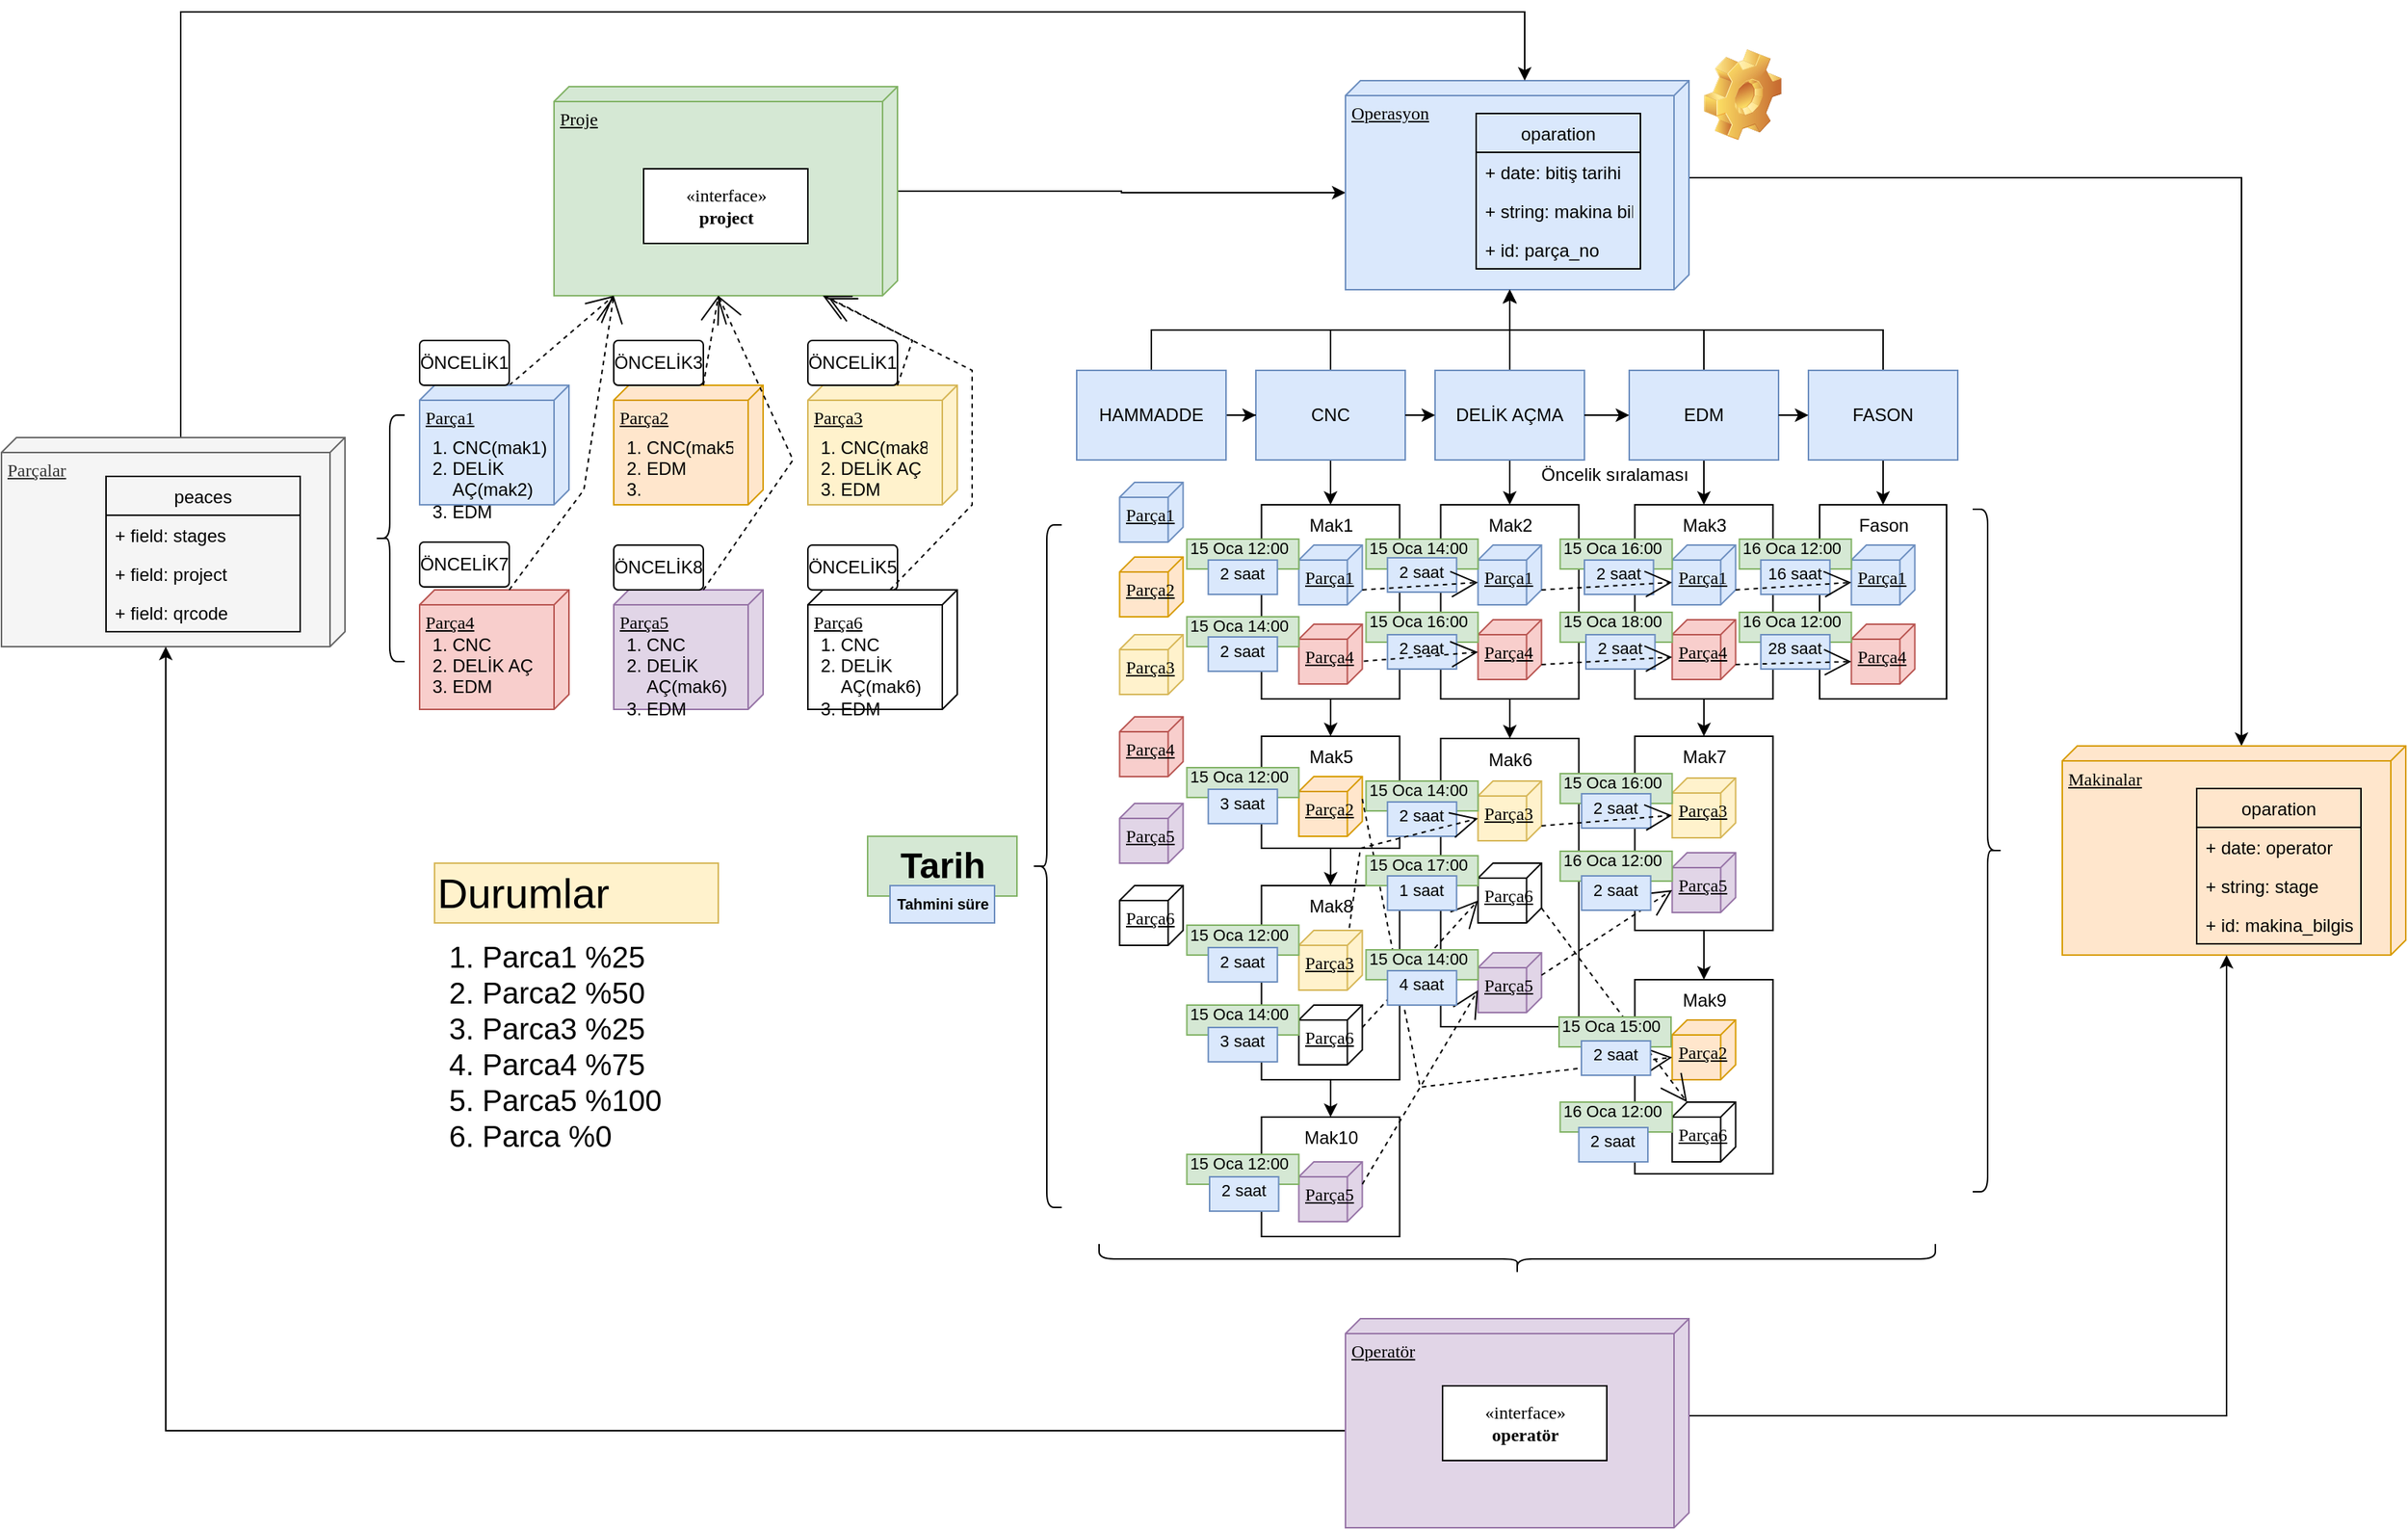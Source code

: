 <mxfile version="18.0.1" type="github">
  <diagram name="Page-1" id="5f0bae14-7c28-e335-631c-24af17079c00">
    <mxGraphModel dx="3563" dy="1263" grid="1" gridSize="10" guides="1" tooltips="1" connect="1" arrows="1" fold="1" page="1" pageScale="1" pageWidth="1100" pageHeight="850" background="none" math="0" shadow="0">
      <root>
        <mxCell id="0" />
        <mxCell id="1" parent="0" />
        <mxCell id="MlD1wx-Nhup3MehmvixC-46" style="edgeStyle=orthogonalEdgeStyle;rounded=0;orthogonalLoop=1;jettySize=auto;html=1;entryX=0;entryY=0;entryDx=75;entryDy=230;entryPerimeter=0;" parent="1" source="39150e848f15840c-1" target="EhGMXCnS99L2GmcN4ixf-18" edge="1">
          <mxGeometry relative="1" as="geometry" />
        </mxCell>
        <mxCell id="39150e848f15840c-1" value="Proje" style="verticalAlign=top;align=left;spacingTop=8;spacingLeft=2;spacingRight=12;shape=cube;size=10;direction=south;fontStyle=4;html=1;rounded=0;shadow=0;comic=0;labelBackgroundColor=none;strokeWidth=1;fontFamily=Verdana;fontSize=12;fillColor=#d5e8d4;strokeColor=#82b366;" parent="1" vertex="1">
          <mxGeometry x="120" y="70" width="230" height="140" as="geometry" />
        </mxCell>
        <mxCell id="39150e848f15840c-4" value="&lt;div&gt;«interface»&lt;b&gt;&lt;br&gt;&lt;/b&gt;&lt;/div&gt;&lt;div&gt;&lt;b&gt;project&lt;/b&gt;&lt;/div&gt;" style="html=1;rounded=0;shadow=0;comic=0;labelBackgroundColor=none;strokeWidth=1;fontFamily=Verdana;fontSize=12;align=center;" parent="1" vertex="1">
          <mxGeometry x="180" y="125" width="110" height="50" as="geometry" />
        </mxCell>
        <mxCell id="39150e848f15840c-11" style="edgeStyle=none;rounded=0;html=1;dashed=1;labelBackgroundColor=none;startArrow=none;startFill=0;startSize=8;endArrow=open;endFill=0;endSize=16;fontFamily=Verdana;fontSize=12;exitX=0;exitY=0;exitDx=0;exitDy=40;exitPerimeter=0;" parent="1" source="EhGMXCnS99L2GmcN4ixf-6" edge="1">
          <mxGeometry relative="1" as="geometry">
            <mxPoint x="160" y="210" as="targetPoint" />
          </mxGeometry>
        </mxCell>
        <mxCell id="EhGMXCnS99L2GmcN4ixf-6" value="&lt;div&gt;Parça1&lt;/div&gt;&lt;div&gt;&lt;pre&gt;&lt;br&gt;&lt;/pre&gt;&lt;/div&gt;" style="verticalAlign=top;align=left;spacingTop=8;spacingLeft=2;spacingRight=12;shape=cube;size=10;direction=south;fontStyle=4;html=1;rounded=0;shadow=0;comic=0;labelBackgroundColor=none;strokeWidth=1;fontFamily=Verdana;fontSize=12;fillColor=#dae8fc;strokeColor=#6c8ebf;" parent="1" vertex="1">
          <mxGeometry x="30" y="270" width="100" height="80" as="geometry" />
        </mxCell>
        <mxCell id="EhGMXCnS99L2GmcN4ixf-7" value="Parça2" style="verticalAlign=top;align=left;spacingTop=8;spacingLeft=2;spacingRight=12;shape=cube;size=10;direction=south;fontStyle=4;html=1;rounded=0;shadow=0;comic=0;labelBackgroundColor=none;strokeWidth=1;fontFamily=Verdana;fontSize=12;fillColor=#ffe6cc;strokeColor=#d79b00;" parent="1" vertex="1">
          <mxGeometry x="160" y="270" width="100" height="80" as="geometry" />
        </mxCell>
        <mxCell id="EhGMXCnS99L2GmcN4ixf-8" value="Parça3" style="verticalAlign=top;align=left;spacingTop=8;spacingLeft=2;spacingRight=12;shape=cube;size=10;direction=south;fontStyle=4;html=1;rounded=0;shadow=0;comic=0;labelBackgroundColor=none;strokeWidth=1;fontFamily=Verdana;fontSize=12;fillColor=#fff2cc;strokeColor=#d6b656;" parent="1" vertex="1">
          <mxGeometry x="290" y="270" width="100" height="80" as="geometry" />
        </mxCell>
        <mxCell id="EhGMXCnS99L2GmcN4ixf-9" value="Parça4" style="verticalAlign=top;align=left;spacingTop=8;spacingLeft=2;spacingRight=12;shape=cube;size=10;direction=south;fontStyle=4;html=1;rounded=0;shadow=0;comic=0;labelBackgroundColor=none;strokeWidth=1;fontFamily=Verdana;fontSize=12;fillColor=#f8cecc;strokeColor=#b85450;" parent="1" vertex="1">
          <mxGeometry x="30" y="407" width="100" height="80" as="geometry" />
        </mxCell>
        <mxCell id="EhGMXCnS99L2GmcN4ixf-10" value="Parça5" style="verticalAlign=top;align=left;spacingTop=8;spacingLeft=2;spacingRight=12;shape=cube;size=10;direction=south;fontStyle=4;html=1;rounded=0;shadow=0;comic=0;labelBackgroundColor=none;strokeWidth=1;fontFamily=Verdana;fontSize=12;fillColor=#e1d5e7;strokeColor=#9673a6;" parent="1" vertex="1">
          <mxGeometry x="160" y="407" width="100" height="80" as="geometry" />
        </mxCell>
        <mxCell id="EhGMXCnS99L2GmcN4ixf-11" value="Parça6" style="verticalAlign=top;align=left;spacingTop=8;spacingLeft=2;spacingRight=12;shape=cube;size=10;direction=south;fontStyle=4;html=1;rounded=0;shadow=0;comic=0;labelBackgroundColor=none;strokeWidth=1;fontFamily=Verdana;fontSize=12;fillColor=none;" parent="1" vertex="1">
          <mxGeometry x="290" y="407" width="100" height="80" as="geometry" />
        </mxCell>
        <mxCell id="EhGMXCnS99L2GmcN4ixf-13" style="edgeStyle=none;rounded=0;html=1;dashed=1;labelBackgroundColor=none;startArrow=none;startFill=0;startSize=8;endArrow=open;endFill=0;endSize=16;fontFamily=Verdana;fontSize=12;exitX=0;exitY=0;exitDx=0;exitDy=40;exitPerimeter=0;entryX=0;entryY=0;entryDx=140;entryDy=120;entryPerimeter=0;" parent="1" source="EhGMXCnS99L2GmcN4ixf-7" target="39150e848f15840c-1" edge="1">
          <mxGeometry relative="1" as="geometry">
            <mxPoint x="90" y="280" as="sourcePoint" />
            <mxPoint x="161.538" y="220.0" as="targetPoint" />
          </mxGeometry>
        </mxCell>
        <mxCell id="EhGMXCnS99L2GmcN4ixf-14" style="edgeStyle=none;rounded=0;html=1;dashed=1;labelBackgroundColor=none;startArrow=none;startFill=0;startSize=8;endArrow=open;endFill=0;endSize=16;fontFamily=Verdana;fontSize=12;exitX=0;exitY=0;exitDx=0;exitDy=40;exitPerimeter=0;entryX=1.01;entryY=0.201;entryDx=0;entryDy=0;entryPerimeter=0;" parent="1" source="EhGMXCnS99L2GmcN4ixf-8" target="39150e848f15840c-1" edge="1">
          <mxGeometry relative="1" as="geometry">
            <mxPoint x="100" y="290" as="sourcePoint" />
            <mxPoint x="171.538" y="230.0" as="targetPoint" />
            <Array as="points">
              <mxPoint x="360" y="240" />
            </Array>
          </mxGeometry>
        </mxCell>
        <mxCell id="EhGMXCnS99L2GmcN4ixf-15" style="edgeStyle=none;rounded=0;html=1;dashed=1;labelBackgroundColor=none;startArrow=none;startFill=0;startSize=8;endArrow=open;endFill=0;endSize=16;fontFamily=Verdana;fontSize=12;exitX=0;exitY=0;exitDx=0;exitDy=40;exitPerimeter=0;" parent="1" source="EhGMXCnS99L2GmcN4ixf-9" edge="1">
          <mxGeometry relative="1" as="geometry">
            <mxPoint x="90" y="280" as="sourcePoint" />
            <mxPoint x="160" y="210" as="targetPoint" />
            <Array as="points">
              <mxPoint x="140" y="340" />
            </Array>
          </mxGeometry>
        </mxCell>
        <mxCell id="EhGMXCnS99L2GmcN4ixf-16" style="edgeStyle=none;rounded=0;html=1;dashed=1;labelBackgroundColor=none;startArrow=none;startFill=0;startSize=8;endArrow=open;endFill=0;endSize=16;fontFamily=Verdana;fontSize=12;exitX=0;exitY=0;exitDx=0;exitDy=40;exitPerimeter=0;entryX=0;entryY=0;entryDx=140;entryDy=120;entryPerimeter=0;" parent="1" source="EhGMXCnS99L2GmcN4ixf-10" target="39150e848f15840c-1" edge="1">
          <mxGeometry relative="1" as="geometry">
            <mxPoint x="100" y="290" as="sourcePoint" />
            <mxPoint x="171.538" y="230.0" as="targetPoint" />
            <Array as="points">
              <mxPoint x="280" y="320" />
            </Array>
          </mxGeometry>
        </mxCell>
        <mxCell id="EhGMXCnS99L2GmcN4ixf-17" style="edgeStyle=none;rounded=0;html=1;dashed=1;labelBackgroundColor=none;startArrow=none;startFill=0;startSize=8;endArrow=open;endFill=0;endSize=16;fontFamily=Verdana;fontSize=12;exitX=0;exitY=0;exitDx=0;exitDy=45;exitPerimeter=0;" parent="1" source="EhGMXCnS99L2GmcN4ixf-11" edge="1">
          <mxGeometry relative="1" as="geometry">
            <mxPoint x="110" y="300" as="sourcePoint" />
            <mxPoint x="300" y="210" as="targetPoint" />
            <Array as="points">
              <mxPoint x="400" y="350" />
              <mxPoint x="400" y="260" />
            </Array>
          </mxGeometry>
        </mxCell>
        <mxCell id="MlD1wx-Nhup3MehmvixC-36" style="edgeStyle=orthogonalEdgeStyle;rounded=0;orthogonalLoop=1;jettySize=auto;html=1;exitX=0;exitY=0;exitDx=65;exitDy=0;exitPerimeter=0;entryX=0;entryY=0;entryDx=0;entryDy=110;entryPerimeter=0;" parent="1" source="EhGMXCnS99L2GmcN4ixf-18" target="EhGMXCnS99L2GmcN4ixf-66" edge="1">
          <mxGeometry relative="1" as="geometry" />
        </mxCell>
        <mxCell id="EhGMXCnS99L2GmcN4ixf-18" value="Operasyon" style="verticalAlign=top;align=left;spacingTop=8;spacingLeft=2;spacingRight=12;shape=cube;size=10;direction=south;fontStyle=4;html=1;rounded=0;shadow=0;comic=0;labelBackgroundColor=none;strokeWidth=1;fontFamily=Verdana;fontSize=12;fillColor=#dae8fc;strokeColor=#6c8ebf;" parent="1" vertex="1">
          <mxGeometry x="650" y="66" width="230" height="140" as="geometry" />
        </mxCell>
        <mxCell id="EhGMXCnS99L2GmcN4ixf-61" style="edgeStyle=orthogonalEdgeStyle;rounded=0;orthogonalLoop=1;jettySize=auto;html=1;exitX=0.5;exitY=0;exitDx=0;exitDy=0;entryX=0;entryY=0;entryDx=140;entryDy=120;entryPerimeter=0;" parent="1" source="EhGMXCnS99L2GmcN4ixf-45" target="EhGMXCnS99L2GmcN4ixf-18" edge="1">
          <mxGeometry relative="1" as="geometry" />
        </mxCell>
        <mxCell id="EhGMXCnS99L2GmcN4ixf-94" style="edgeStyle=elbowEdgeStyle;rounded=0;orthogonalLoop=1;jettySize=auto;elbow=vertical;html=1;exitX=0.5;exitY=1;exitDx=0;exitDy=0;entryX=0.5;entryY=0;entryDx=0;entryDy=0;" parent="1" source="EhGMXCnS99L2GmcN4ixf-45" target="EhGMXCnS99L2GmcN4ixf-68" edge="1">
          <mxGeometry relative="1" as="geometry" />
        </mxCell>
        <mxCell id="EhGMXCnS99L2GmcN4ixf-45" value="CNC" style="whiteSpace=wrap;html=1;align=center;verticalAlign=middle;treeFolding=1;treeMoving=1;fillColor=#dae8fc;strokeColor=#6c8ebf;" parent="1" vertex="1">
          <mxGeometry x="590" y="260" width="100" height="60" as="geometry" />
        </mxCell>
        <mxCell id="EhGMXCnS99L2GmcN4ixf-62" style="edgeStyle=orthogonalEdgeStyle;rounded=0;orthogonalLoop=1;jettySize=auto;html=1;exitX=0.5;exitY=0;exitDx=0;exitDy=0;entryX=0;entryY=0;entryDx=140;entryDy=120;entryPerimeter=0;" parent="1" source="EhGMXCnS99L2GmcN4ixf-46" target="EhGMXCnS99L2GmcN4ixf-18" edge="1">
          <mxGeometry relative="1" as="geometry" />
        </mxCell>
        <mxCell id="EhGMXCnS99L2GmcN4ixf-95" style="edgeStyle=elbowEdgeStyle;rounded=0;orthogonalLoop=1;jettySize=auto;elbow=vertical;html=1;exitX=0.5;exitY=1;exitDx=0;exitDy=0;entryX=0.5;entryY=0;entryDx=0;entryDy=0;" parent="1" source="EhGMXCnS99L2GmcN4ixf-46" target="EhGMXCnS99L2GmcN4ixf-69" edge="1">
          <mxGeometry relative="1" as="geometry" />
        </mxCell>
        <mxCell id="EhGMXCnS99L2GmcN4ixf-46" value="DELİK AÇMA" style="whiteSpace=wrap;html=1;align=center;verticalAlign=middle;treeFolding=1;treeMoving=1;fillColor=#dae8fc;strokeColor=#6c8ebf;" parent="1" vertex="1">
          <mxGeometry x="710" y="260" width="100" height="60" as="geometry" />
        </mxCell>
        <mxCell id="EhGMXCnS99L2GmcN4ixf-63" style="edgeStyle=orthogonalEdgeStyle;rounded=0;orthogonalLoop=1;jettySize=auto;html=1;exitX=0.5;exitY=0;exitDx=0;exitDy=0;entryX=0;entryY=0;entryDx=140;entryDy=120;entryPerimeter=0;" parent="1" source="EhGMXCnS99L2GmcN4ixf-47" target="EhGMXCnS99L2GmcN4ixf-18" edge="1">
          <mxGeometry relative="1" as="geometry" />
        </mxCell>
        <mxCell id="EhGMXCnS99L2GmcN4ixf-96" style="edgeStyle=elbowEdgeStyle;rounded=0;orthogonalLoop=1;jettySize=auto;elbow=vertical;html=1;exitX=0.5;exitY=1;exitDx=0;exitDy=0;entryX=0.5;entryY=0;entryDx=0;entryDy=0;" parent="1" source="EhGMXCnS99L2GmcN4ixf-47" target="EhGMXCnS99L2GmcN4ixf-71" edge="1">
          <mxGeometry relative="1" as="geometry" />
        </mxCell>
        <mxCell id="EhGMXCnS99L2GmcN4ixf-47" value="EDM" style="whiteSpace=wrap;html=1;align=center;verticalAlign=middle;treeFolding=1;treeMoving=1;fillColor=#dae8fc;strokeColor=#6c8ebf;" parent="1" vertex="1">
          <mxGeometry x="840" y="260" width="100" height="60" as="geometry" />
        </mxCell>
        <mxCell id="EhGMXCnS99L2GmcN4ixf-64" style="edgeStyle=orthogonalEdgeStyle;rounded=0;orthogonalLoop=1;jettySize=auto;html=1;exitX=0.5;exitY=0;exitDx=0;exitDy=0;entryX=0;entryY=0;entryDx=140;entryDy=120;entryPerimeter=0;" parent="1" source="EhGMXCnS99L2GmcN4ixf-48" target="EhGMXCnS99L2GmcN4ixf-18" edge="1">
          <mxGeometry relative="1" as="geometry" />
        </mxCell>
        <mxCell id="EhGMXCnS99L2GmcN4ixf-97" style="edgeStyle=elbowEdgeStyle;rounded=0;orthogonalLoop=1;jettySize=auto;elbow=vertical;html=1;exitX=0.5;exitY=1;exitDx=0;exitDy=0;" parent="1" source="EhGMXCnS99L2GmcN4ixf-48" target="EhGMXCnS99L2GmcN4ixf-72" edge="1">
          <mxGeometry relative="1" as="geometry" />
        </mxCell>
        <mxCell id="EhGMXCnS99L2GmcN4ixf-48" value="FASON" style="whiteSpace=wrap;html=1;align=center;verticalAlign=middle;treeFolding=1;treeMoving=1;fillColor=#dae8fc;strokeColor=#6c8ebf;" parent="1" vertex="1">
          <mxGeometry x="960" y="260" width="100" height="60" as="geometry" />
        </mxCell>
        <mxCell id="EhGMXCnS99L2GmcN4ixf-53" value="" style="endArrow=classic;html=1;rounded=0;exitX=1;exitY=0.5;exitDx=0;exitDy=0;entryX=0;entryY=0.5;entryDx=0;entryDy=0;" parent="1" source="EhGMXCnS99L2GmcN4ixf-45" target="EhGMXCnS99L2GmcN4ixf-46" edge="1">
          <mxGeometry width="50" height="50" relative="1" as="geometry">
            <mxPoint x="600" y="340" as="sourcePoint" />
            <mxPoint x="650" y="290" as="targetPoint" />
          </mxGeometry>
        </mxCell>
        <mxCell id="EhGMXCnS99L2GmcN4ixf-54" value="" style="endArrow=classic;html=1;rounded=0;exitX=1;exitY=0.5;exitDx=0;exitDy=0;entryX=0;entryY=0.5;entryDx=0;entryDy=0;" parent="1" source="EhGMXCnS99L2GmcN4ixf-46" target="EhGMXCnS99L2GmcN4ixf-47" edge="1">
          <mxGeometry width="50" height="50" relative="1" as="geometry">
            <mxPoint x="810" y="340" as="sourcePoint" />
            <mxPoint x="860" y="290" as="targetPoint" />
          </mxGeometry>
        </mxCell>
        <mxCell id="EhGMXCnS99L2GmcN4ixf-55" value="" style="endArrow=classic;html=1;rounded=0;exitX=1;exitY=0.5;exitDx=0;exitDy=0;" parent="1" source="EhGMXCnS99L2GmcN4ixf-47" edge="1">
          <mxGeometry width="50" height="50" relative="1" as="geometry">
            <mxPoint x="940" y="350" as="sourcePoint" />
            <mxPoint x="960" y="290" as="targetPoint" />
          </mxGeometry>
        </mxCell>
        <mxCell id="EhGMXCnS99L2GmcN4ixf-65" value="Öncelik sıralaması" style="text;html=1;align=center;verticalAlign=middle;resizable=0;points=[];autosize=1;strokeColor=none;fillColor=none;" parent="1" vertex="1">
          <mxGeometry x="770" y="320" width="120" height="20" as="geometry" />
        </mxCell>
        <mxCell id="EhGMXCnS99L2GmcN4ixf-66" value="Makinalar" style="verticalAlign=top;align=left;spacingTop=8;spacingLeft=2;spacingRight=12;shape=cube;size=10;direction=south;fontStyle=4;html=1;rounded=0;shadow=0;comic=0;labelBackgroundColor=none;strokeWidth=1;fontFamily=Verdana;fontSize=12;fillColor=#ffe6cc;strokeColor=#d79b00;" parent="1" vertex="1">
          <mxGeometry x="1130" y="511.5" width="230" height="140" as="geometry" />
        </mxCell>
        <mxCell id="EhGMXCnS99L2GmcN4ixf-82" style="edgeStyle=orthogonalEdgeStyle;rounded=0;orthogonalLoop=1;jettySize=auto;html=1;entryX=0.5;entryY=0;entryDx=0;entryDy=0;verticalAlign=top;" parent="1" source="EhGMXCnS99L2GmcN4ixf-68" target="EhGMXCnS99L2GmcN4ixf-74" edge="1">
          <mxGeometry relative="1" as="geometry" />
        </mxCell>
        <mxCell id="EhGMXCnS99L2GmcN4ixf-68" value="Mak1" style="html=1;align=center;verticalAlign=top;" parent="1" vertex="1">
          <mxGeometry x="593.75" y="350" width="92.5" height="130" as="geometry" />
        </mxCell>
        <mxCell id="EhGMXCnS99L2GmcN4ixf-81" style="edgeStyle=orthogonalEdgeStyle;rounded=0;orthogonalLoop=1;jettySize=auto;html=1;verticalAlign=top;" parent="1" source="EhGMXCnS99L2GmcN4ixf-69" target="EhGMXCnS99L2GmcN4ixf-73" edge="1">
          <mxGeometry relative="1" as="geometry" />
        </mxCell>
        <mxCell id="EhGMXCnS99L2GmcN4ixf-69" value="Mak2" style="html=1;verticalAlign=top;" parent="1" vertex="1">
          <mxGeometry x="713.75" y="350" width="92.5" height="130" as="geometry" />
        </mxCell>
        <mxCell id="EhGMXCnS99L2GmcN4ixf-85" style="edgeStyle=orthogonalEdgeStyle;rounded=0;orthogonalLoop=1;jettySize=auto;html=1;entryX=0.5;entryY=0;entryDx=0;entryDy=0;verticalAlign=top;" parent="1" source="EhGMXCnS99L2GmcN4ixf-71" target="EhGMXCnS99L2GmcN4ixf-77" edge="1">
          <mxGeometry relative="1" as="geometry" />
        </mxCell>
        <mxCell id="EhGMXCnS99L2GmcN4ixf-71" value="Mak3" style="html=1;verticalAlign=top;" parent="1" vertex="1">
          <mxGeometry x="843.75" y="350" width="92.5" height="130" as="geometry" />
        </mxCell>
        <mxCell id="EhGMXCnS99L2GmcN4ixf-72" value="Fason" style="html=1;verticalAlign=top;" parent="1" vertex="1">
          <mxGeometry x="967.5" y="350" width="85" height="130" as="geometry" />
        </mxCell>
        <mxCell id="EhGMXCnS99L2GmcN4ixf-73" value="Mak6" style="html=1;verticalAlign=top;" parent="1" vertex="1">
          <mxGeometry x="713.75" y="506.5" width="92.5" height="193" as="geometry" />
        </mxCell>
        <mxCell id="EhGMXCnS99L2GmcN4ixf-83" style="edgeStyle=orthogonalEdgeStyle;rounded=0;orthogonalLoop=1;jettySize=auto;html=1;entryX=0.5;entryY=0;entryDx=0;entryDy=0;verticalAlign=top;" parent="1" source="EhGMXCnS99L2GmcN4ixf-74" target="EhGMXCnS99L2GmcN4ixf-75" edge="1">
          <mxGeometry relative="1" as="geometry" />
        </mxCell>
        <mxCell id="EhGMXCnS99L2GmcN4ixf-74" value="Mak5" style="html=1;verticalAlign=top;" parent="1" vertex="1">
          <mxGeometry x="593.75" y="505" width="92.5" height="75" as="geometry" />
        </mxCell>
        <mxCell id="EhGMXCnS99L2GmcN4ixf-84" style="edgeStyle=orthogonalEdgeStyle;rounded=0;orthogonalLoop=1;jettySize=auto;html=1;entryX=0.5;entryY=0;entryDx=0;entryDy=0;verticalAlign=top;" parent="1" source="EhGMXCnS99L2GmcN4ixf-75" target="EhGMXCnS99L2GmcN4ixf-76" edge="1">
          <mxGeometry relative="1" as="geometry" />
        </mxCell>
        <mxCell id="EhGMXCnS99L2GmcN4ixf-75" value="Mak8" style="html=1;verticalAlign=top;" parent="1" vertex="1">
          <mxGeometry x="593.75" y="605" width="92.5" height="130" as="geometry" />
        </mxCell>
        <mxCell id="EhGMXCnS99L2GmcN4ixf-76" value="Mak10" style="html=1;verticalAlign=top;" parent="1" vertex="1">
          <mxGeometry x="593.75" y="760" width="92.5" height="80" as="geometry" />
        </mxCell>
        <mxCell id="EhGMXCnS99L2GmcN4ixf-86" style="edgeStyle=orthogonalEdgeStyle;rounded=0;orthogonalLoop=1;jettySize=auto;html=1;entryX=0.5;entryY=0;entryDx=0;entryDy=0;verticalAlign=top;" parent="1" source="EhGMXCnS99L2GmcN4ixf-77" target="EhGMXCnS99L2GmcN4ixf-78" edge="1">
          <mxGeometry relative="1" as="geometry" />
        </mxCell>
        <mxCell id="EhGMXCnS99L2GmcN4ixf-77" value="Mak7" style="html=1;verticalAlign=top;" parent="1" vertex="1">
          <mxGeometry x="843.75" y="505" width="92.5" height="130" as="geometry" />
        </mxCell>
        <mxCell id="EhGMXCnS99L2GmcN4ixf-78" value="Mak9" style="html=1;verticalAlign=top;" parent="1" vertex="1">
          <mxGeometry x="843.75" y="668" width="92.5" height="130" as="geometry" />
        </mxCell>
        <mxCell id="EhGMXCnS99L2GmcN4ixf-99" value="&lt;ol&gt;&lt;li&gt;CNC(mak1)&lt;/li&gt;&lt;li&gt;DELİK AÇ(mak2)&lt;br&gt;&lt;/li&gt;&lt;li&gt;EDM&lt;br&gt;&lt;/li&gt;&lt;/ol&gt;" style="text;strokeColor=none;fillColor=none;html=1;whiteSpace=wrap;verticalAlign=middle;overflow=hidden;" parent="1" vertex="1">
          <mxGeometry x="10" y="290" width="110" height="70" as="geometry" />
        </mxCell>
        <mxCell id="EhGMXCnS99L2GmcN4ixf-100" value="&lt;ol&gt;&lt;li&gt;CNC(mak5)&lt;/li&gt;&lt;li&gt;EDM&lt;/li&gt;&lt;li&gt;&lt;br&gt;&lt;/li&gt;&lt;/ol&gt;" style="text;strokeColor=none;fillColor=none;html=1;whiteSpace=wrap;verticalAlign=middle;overflow=hidden;" parent="1" vertex="1">
          <mxGeometry x="140" y="290" width="100" height="70" as="geometry" />
        </mxCell>
        <mxCell id="EhGMXCnS99L2GmcN4ixf-105" value="&lt;ol&gt;&lt;li&gt;CNC(mak8)&lt;/li&gt;&lt;li&gt;DELİK AÇ&lt;br&gt;&lt;/li&gt;&lt;li&gt;EDM&lt;br&gt;&lt;/li&gt;&lt;/ol&gt;" style="text;strokeColor=none;fillColor=none;html=1;whiteSpace=wrap;verticalAlign=middle;overflow=hidden;" parent="1" vertex="1">
          <mxGeometry x="270" y="290" width="100" height="70" as="geometry" />
        </mxCell>
        <mxCell id="EhGMXCnS99L2GmcN4ixf-107" value="&lt;ol&gt;&lt;li&gt;CNC&lt;/li&gt;&lt;li&gt;DELİK AÇ&lt;br&gt;&lt;/li&gt;&lt;li&gt;EDM&lt;br&gt;&lt;/li&gt;&lt;/ol&gt;" style="text;strokeColor=none;fillColor=none;html=1;whiteSpace=wrap;verticalAlign=middle;overflow=hidden;" parent="1" vertex="1">
          <mxGeometry x="10" y="422" width="100" height="70" as="geometry" />
        </mxCell>
        <mxCell id="EhGMXCnS99L2GmcN4ixf-108" value="&lt;ol&gt;&lt;li&gt;CNC&lt;/li&gt;&lt;li&gt;DELİK AÇ(mak6)&lt;br&gt;&lt;/li&gt;&lt;li&gt;EDM&lt;br&gt;&lt;/li&gt;&lt;/ol&gt;" style="text;strokeColor=none;fillColor=none;html=1;whiteSpace=wrap;verticalAlign=middle;overflow=hidden;" parent="1" vertex="1">
          <mxGeometry x="140" y="422" width="100" height="70" as="geometry" />
        </mxCell>
        <mxCell id="EhGMXCnS99L2GmcN4ixf-109" value="&lt;ol&gt;&lt;li&gt;CNC&lt;/li&gt;&lt;li&gt;DELİK AÇ(mak6)&lt;br&gt;&lt;/li&gt;&lt;li&gt;EDM&lt;br&gt;&lt;/li&gt;&lt;/ol&gt;" style="text;strokeColor=none;fillColor=none;html=1;whiteSpace=wrap;verticalAlign=middle;overflow=hidden;" parent="1" vertex="1">
          <mxGeometry x="270" y="422" width="100" height="70" as="geometry" />
        </mxCell>
        <mxCell id="MlD1wx-Nhup3MehmvixC-1" value="" style="shape=curlyBracket;whiteSpace=wrap;html=1;rounded=1;" parent="1" vertex="1">
          <mxGeometry y="290" width="20" height="165" as="geometry" />
        </mxCell>
        <mxCell id="MlD1wx-Nhup3MehmvixC-26" style="edgeStyle=orthogonalEdgeStyle;rounded=0;orthogonalLoop=1;jettySize=auto;html=1;exitX=0;exitY=0;exitDx=0;exitDy=110;exitPerimeter=0;entryX=0;entryY=0;entryDx=0;entryDy=110;entryPerimeter=0;" parent="1" source="MlD1wx-Nhup3MehmvixC-2" target="EhGMXCnS99L2GmcN4ixf-18" edge="1">
          <mxGeometry relative="1" as="geometry">
            <mxPoint x="860" y="40" as="targetPoint" />
            <Array as="points">
              <mxPoint x="-130" y="20" />
              <mxPoint x="770" y="20" />
            </Array>
          </mxGeometry>
        </mxCell>
        <mxCell id="MlD1wx-Nhup3MehmvixC-2" value="Parçalar" style="verticalAlign=top;align=left;spacingTop=8;spacingLeft=2;spacingRight=12;shape=cube;size=10;direction=south;fontStyle=4;html=1;rounded=0;shadow=0;comic=0;labelBackgroundColor=none;strokeWidth=1;fontFamily=Verdana;fontSize=12;fillColor=#f5f5f5;strokeColor=#666666;fontColor=#333333;" parent="1" vertex="1">
          <mxGeometry x="-250" y="305" width="230" height="140" as="geometry" />
        </mxCell>
        <mxCell id="MlD1wx-Nhup3MehmvixC-5" value="&lt;div&gt;Parça1&lt;/div&gt;&lt;div&gt;&lt;pre&gt;&lt;br&gt;&lt;/pre&gt;&lt;/div&gt;" style="verticalAlign=top;align=left;spacingTop=8;spacingLeft=2;spacingRight=12;shape=cube;size=10;direction=south;fontStyle=4;html=1;rounded=0;shadow=0;comic=0;labelBackgroundColor=none;strokeWidth=1;fontFamily=Verdana;fontSize=12;fillColor=#dae8fc;strokeColor=#6c8ebf;" parent="1" vertex="1">
          <mxGeometry x="498.75" y="335" width="42.5" height="40" as="geometry" />
        </mxCell>
        <mxCell id="MlD1wx-Nhup3MehmvixC-6" value="Parça2" style="verticalAlign=top;align=left;spacingTop=8;spacingLeft=2;spacingRight=12;shape=cube;size=10;direction=south;fontStyle=4;html=1;rounded=0;shadow=0;comic=0;labelBackgroundColor=none;strokeWidth=1;fontFamily=Verdana;fontSize=12;fillColor=#ffe6cc;strokeColor=#d79b00;" parent="1" vertex="1">
          <mxGeometry x="498.75" y="385" width="42.5" height="40" as="geometry" />
        </mxCell>
        <mxCell id="MlD1wx-Nhup3MehmvixC-13" style="edgeStyle=orthogonalEdgeStyle;rounded=0;orthogonalLoop=1;jettySize=auto;html=1;entryX=0;entryY=0.5;entryDx=0;entryDy=0;" parent="1" source="MlD1wx-Nhup3MehmvixC-12" target="EhGMXCnS99L2GmcN4ixf-45" edge="1">
          <mxGeometry relative="1" as="geometry" />
        </mxCell>
        <mxCell id="MlD1wx-Nhup3MehmvixC-14" style="edgeStyle=orthogonalEdgeStyle;rounded=0;orthogonalLoop=1;jettySize=auto;html=1;exitX=0.5;exitY=0;exitDx=0;exitDy=0;entryX=0;entryY=0;entryDx=140;entryDy=120.0;entryPerimeter=0;" parent="1" source="MlD1wx-Nhup3MehmvixC-12" target="EhGMXCnS99L2GmcN4ixf-18" edge="1">
          <mxGeometry relative="1" as="geometry" />
        </mxCell>
        <mxCell id="MlD1wx-Nhup3MehmvixC-12" value="HAMMADDE" style="whiteSpace=wrap;html=1;align=center;verticalAlign=middle;treeFolding=1;treeMoving=1;fillColor=#dae8fc;strokeColor=#6c8ebf;" parent="1" vertex="1">
          <mxGeometry x="470" y="260" width="100" height="60" as="geometry" />
        </mxCell>
        <mxCell id="MlD1wx-Nhup3MehmvixC-44" style="edgeStyle=orthogonalEdgeStyle;rounded=0;orthogonalLoop=1;jettySize=auto;html=1;exitX=0;exitY=0;exitDx=65;exitDy=0;exitPerimeter=0;entryX=0;entryY=0;entryDx=140;entryDy=120;entryPerimeter=0;" parent="1" source="MlD1wx-Nhup3MehmvixC-15" target="EhGMXCnS99L2GmcN4ixf-66" edge="1">
          <mxGeometry relative="1" as="geometry" />
        </mxCell>
        <mxCell id="TKsg7f5eyZNoNTIvAzVv-33" style="edgeStyle=orthogonalEdgeStyle;rounded=0;orthogonalLoop=1;jettySize=auto;html=1;exitX=0;exitY=0;exitDx=75;exitDy=230;exitPerimeter=0;fontSize=10;fontColor=none;entryX=0;entryY=0;entryDx=140;entryDy=120;entryPerimeter=0;" edge="1" parent="1" source="MlD1wx-Nhup3MehmvixC-15" target="MlD1wx-Nhup3MehmvixC-2">
          <mxGeometry relative="1" as="geometry">
            <mxPoint x="-100" y="520" as="targetPoint" />
          </mxGeometry>
        </mxCell>
        <mxCell id="MlD1wx-Nhup3MehmvixC-15" value="Operatör" style="verticalAlign=top;align=left;spacingTop=8;spacingLeft=2;spacingRight=12;shape=cube;size=10;direction=south;fontStyle=4;html=1;rounded=0;shadow=0;comic=0;labelBackgroundColor=none;strokeWidth=1;fontFamily=Verdana;fontSize=12;fillColor=#e1d5e7;strokeColor=#9673a6;" parent="1" vertex="1">
          <mxGeometry x="650" y="895" width="230" height="140" as="geometry" />
        </mxCell>
        <mxCell id="MlD1wx-Nhup3MehmvixC-17" value="" style="shape=curlyBracket;whiteSpace=wrap;html=1;rounded=1;flipH=1;" parent="1" vertex="1">
          <mxGeometry x="1070" y="353" width="20" height="457" as="geometry" />
        </mxCell>
        <mxCell id="MlD1wx-Nhup3MehmvixC-18" value="&lt;div&gt;«interface»&lt;b&gt;&lt;br&gt;&lt;/b&gt;&lt;/div&gt;&lt;div&gt;&lt;b&gt;operatör&lt;/b&gt;&lt;/div&gt;" style="html=1;rounded=0;shadow=0;comic=0;labelBackgroundColor=none;strokeWidth=1;fontFamily=Verdana;fontSize=12;align=center;" parent="1" vertex="1">
          <mxGeometry x="715" y="940" width="110" height="50" as="geometry" />
        </mxCell>
        <mxCell id="MlD1wx-Nhup3MehmvixC-25" value="ÖNCELİK1" style="rounded=1;arcSize=10;whiteSpace=wrap;html=1;align=center;fillColor=none;" parent="1" vertex="1">
          <mxGeometry x="30" y="240" width="60" height="30" as="geometry" />
        </mxCell>
        <mxCell id="MlD1wx-Nhup3MehmvixC-28" value="peaces" style="swimlane;fontStyle=0;childLayout=stackLayout;horizontal=1;startSize=26;fillColor=none;horizontalStack=0;resizeParent=1;resizeParentMax=0;resizeLast=0;collapsible=1;marginBottom=0;" parent="1" vertex="1">
          <mxGeometry x="-180" y="331" width="130" height="104" as="geometry" />
        </mxCell>
        <mxCell id="MlD1wx-Nhup3MehmvixC-29" value="+ field: stages" style="text;strokeColor=none;fillColor=none;align=left;verticalAlign=top;spacingLeft=4;spacingRight=4;overflow=hidden;rotatable=0;points=[[0,0.5],[1,0.5]];portConstraint=eastwest;" parent="MlD1wx-Nhup3MehmvixC-28" vertex="1">
          <mxGeometry y="26" width="130" height="26" as="geometry" />
        </mxCell>
        <mxCell id="MlD1wx-Nhup3MehmvixC-30" value="+ field: project" style="text;strokeColor=none;fillColor=none;align=left;verticalAlign=top;spacingLeft=4;spacingRight=4;overflow=hidden;rotatable=0;points=[[0,0.5],[1,0.5]];portConstraint=eastwest;" parent="MlD1wx-Nhup3MehmvixC-28" vertex="1">
          <mxGeometry y="52" width="130" height="26" as="geometry" />
        </mxCell>
        <mxCell id="MlD1wx-Nhup3MehmvixC-31" value="+ field: qrcode " style="text;strokeColor=none;fillColor=none;align=left;verticalAlign=top;spacingLeft=4;spacingRight=4;overflow=hidden;rotatable=0;points=[[0,0.5],[1,0.5]];portConstraint=eastwest;" parent="MlD1wx-Nhup3MehmvixC-28" vertex="1">
          <mxGeometry y="78" width="130" height="26" as="geometry" />
        </mxCell>
        <mxCell id="MlD1wx-Nhup3MehmvixC-32" value="oparation" style="swimlane;fontStyle=0;childLayout=stackLayout;horizontal=1;startSize=26;fillColor=none;horizontalStack=0;resizeParent=1;resizeParentMax=0;resizeLast=0;collapsible=1;marginBottom=0;" parent="1" vertex="1">
          <mxGeometry x="737.5" y="88" width="110" height="104" as="geometry" />
        </mxCell>
        <mxCell id="MlD1wx-Nhup3MehmvixC-33" value="+ date: bitiş tarihi" style="text;strokeColor=none;fillColor=none;align=left;verticalAlign=top;spacingLeft=4;spacingRight=4;overflow=hidden;rotatable=0;points=[[0,0.5],[1,0.5]];portConstraint=eastwest;" parent="MlD1wx-Nhup3MehmvixC-32" vertex="1">
          <mxGeometry y="26" width="110" height="26" as="geometry" />
        </mxCell>
        <mxCell id="MlD1wx-Nhup3MehmvixC-34" value="+ string: makina bilgisi" style="text;strokeColor=none;fillColor=none;align=left;verticalAlign=top;spacingLeft=4;spacingRight=4;overflow=hidden;rotatable=0;points=[[0,0.5],[1,0.5]];portConstraint=eastwest;" parent="MlD1wx-Nhup3MehmvixC-32" vertex="1">
          <mxGeometry y="52" width="110" height="26" as="geometry" />
        </mxCell>
        <mxCell id="MlD1wx-Nhup3MehmvixC-35" value="+ id: parça_no" style="text;strokeColor=none;fillColor=none;align=left;verticalAlign=top;spacingLeft=4;spacingRight=4;overflow=hidden;rotatable=0;points=[[0,0.5],[1,0.5]];portConstraint=eastwest;" parent="MlD1wx-Nhup3MehmvixC-32" vertex="1">
          <mxGeometry y="78" width="110" height="26" as="geometry" />
        </mxCell>
        <mxCell id="MlD1wx-Nhup3MehmvixC-37" value="ÖNCELİK3" style="rounded=1;arcSize=10;whiteSpace=wrap;html=1;align=center;fillColor=none;" parent="1" vertex="1">
          <mxGeometry x="160" y="240" width="60" height="30" as="geometry" />
        </mxCell>
        <mxCell id="MlD1wx-Nhup3MehmvixC-38" value="ÖNCELİK1" style="rounded=1;arcSize=10;whiteSpace=wrap;html=1;align=center;fillColor=none;" parent="1" vertex="1">
          <mxGeometry x="290" y="240" width="60" height="30" as="geometry" />
        </mxCell>
        <mxCell id="MlD1wx-Nhup3MehmvixC-39" value="ÖNCELİK7" style="rounded=1;arcSize=10;whiteSpace=wrap;html=1;align=center;fillColor=none;" parent="1" vertex="1">
          <mxGeometry x="30" y="375" width="60" height="30" as="geometry" />
        </mxCell>
        <mxCell id="MlD1wx-Nhup3MehmvixC-40" value="ÖNCELİK8" style="rounded=1;arcSize=10;whiteSpace=wrap;html=1;align=center;fillColor=none;" parent="1" vertex="1">
          <mxGeometry x="160" y="377" width="60" height="30" as="geometry" />
        </mxCell>
        <mxCell id="MlD1wx-Nhup3MehmvixC-41" value="ÖNCELİK5" style="rounded=1;arcSize=10;whiteSpace=wrap;html=1;align=center;fillColor=none;" parent="1" vertex="1">
          <mxGeometry x="290" y="377" width="60" height="30" as="geometry" />
        </mxCell>
        <mxCell id="MlD1wx-Nhup3MehmvixC-42" value="" style="shape=curlyBracket;whiteSpace=wrap;html=1;rounded=1;flipH=1;rotation=90;" parent="1" vertex="1">
          <mxGeometry x="755" y="575" width="20" height="560" as="geometry" />
        </mxCell>
        <mxCell id="MlD1wx-Nhup3MehmvixC-47" value="Parça3" style="verticalAlign=top;align=left;spacingTop=8;spacingLeft=2;spacingRight=12;shape=cube;size=10;direction=south;fontStyle=4;html=1;rounded=0;shadow=0;comic=0;labelBackgroundColor=none;strokeWidth=1;fontFamily=Verdana;fontSize=12;fillColor=#fff2cc;strokeColor=#d6b656;" parent="1" vertex="1">
          <mxGeometry x="618.75" y="635" width="42.5" height="40" as="geometry" />
        </mxCell>
        <mxCell id="MlD1wx-Nhup3MehmvixC-48" value="Parça4" style="verticalAlign=top;align=left;spacingTop=8;spacingLeft=2;spacingRight=12;shape=cube;size=10;direction=south;fontStyle=4;html=1;rounded=0;shadow=0;comic=0;labelBackgroundColor=none;strokeWidth=1;fontFamily=Verdana;fontSize=12;fillColor=#f8cecc;strokeColor=#b85450;" parent="1" vertex="1">
          <mxGeometry x="498.75" y="492" width="42.5" height="40" as="geometry" />
        </mxCell>
        <mxCell id="MlD1wx-Nhup3MehmvixC-49" value="Parça5" style="verticalAlign=top;align=left;spacingTop=8;spacingLeft=2;spacingRight=12;shape=cube;size=10;direction=south;fontStyle=4;html=1;rounded=0;shadow=0;comic=0;labelBackgroundColor=none;strokeWidth=1;fontFamily=Verdana;fontSize=12;fillColor=#e1d5e7;strokeColor=#9673a6;" parent="1" vertex="1">
          <mxGeometry x="498.75" y="550" width="42.5" height="40" as="geometry" />
        </mxCell>
        <mxCell id="MlD1wx-Nhup3MehmvixC-50" value="Parça6" style="verticalAlign=top;align=left;spacingTop=8;spacingLeft=2;spacingRight=12;shape=cube;size=10;direction=south;fontStyle=4;html=1;rounded=0;shadow=0;comic=0;labelBackgroundColor=none;strokeWidth=1;fontFamily=Verdana;fontSize=12;fillColor=none;" parent="1" vertex="1">
          <mxGeometry x="498.75" y="605" width="42.5" height="40" as="geometry" />
        </mxCell>
        <mxCell id="MlD1wx-Nhup3MehmvixC-51" value="" style="shape=image;html=1;verticalLabelPosition=bottom;verticalAlign=top;imageAspect=1;aspect=fixed;image=img/clipart/Gear_128x128.png" parent="1" vertex="1">
          <mxGeometry x="890" y="45" width="52" height="61" as="geometry" />
        </mxCell>
        <mxCell id="EjusE_510JPRwOzll44G-1" value="&lt;div&gt;Parça1&lt;/div&gt;&lt;div&gt;&lt;pre&gt;&lt;br&gt;&lt;/pre&gt;&lt;/div&gt;" style="verticalAlign=top;align=left;spacingTop=8;spacingLeft=2;spacingRight=12;shape=cube;size=10;direction=south;fontStyle=4;html=1;rounded=0;shadow=0;comic=0;labelBackgroundColor=none;strokeWidth=1;fontFamily=Verdana;fontSize=12;fillColor=#dae8fc;strokeColor=#6c8ebf;" parent="1" vertex="1">
          <mxGeometry x="618.75" y="377" width="42.5" height="40" as="geometry" />
        </mxCell>
        <mxCell id="EjusE_510JPRwOzll44G-3" value="Parça3" style="verticalAlign=top;align=left;spacingTop=8;spacingLeft=2;spacingRight=12;shape=cube;size=10;direction=south;fontStyle=4;html=1;rounded=0;shadow=0;comic=0;labelBackgroundColor=none;strokeWidth=1;fontFamily=Verdana;fontSize=12;fillColor=#fff2cc;strokeColor=#d6b656;" parent="1" vertex="1">
          <mxGeometry x="498.75" y="437" width="42.5" height="40" as="geometry" />
        </mxCell>
        <mxCell id="EjusE_510JPRwOzll44G-5" value="Parça4" style="verticalAlign=top;align=left;spacingTop=8;spacingLeft=2;spacingRight=12;shape=cube;size=10;direction=south;fontStyle=4;html=1;rounded=0;shadow=0;comic=0;labelBackgroundColor=none;strokeWidth=1;fontFamily=Verdana;fontSize=12;fillColor=#f8cecc;strokeColor=#b85450;" parent="1" vertex="1">
          <mxGeometry x="618.75" y="430" width="42.5" height="40" as="geometry" />
        </mxCell>
        <mxCell id="EjusE_510JPRwOzll44G-6" value="Parça2" style="verticalAlign=top;align=left;spacingTop=8;spacingLeft=2;spacingRight=12;shape=cube;size=10;direction=south;fontStyle=4;html=1;rounded=0;shadow=0;comic=0;labelBackgroundColor=none;strokeWidth=1;fontFamily=Verdana;fontSize=12;fillColor=#ffe6cc;strokeColor=#d79b00;" parent="1" vertex="1">
          <mxGeometry x="618.75" y="532" width="42.5" height="40" as="geometry" />
        </mxCell>
        <mxCell id="EjusE_510JPRwOzll44G-7" value="Parça6" style="verticalAlign=top;align=left;spacingTop=8;spacingLeft=2;spacingRight=12;shape=cube;size=10;direction=south;fontStyle=4;html=1;rounded=0;shadow=0;comic=0;labelBackgroundColor=none;strokeWidth=1;fontFamily=Verdana;fontSize=12;fillColor=none;" parent="1" vertex="1">
          <mxGeometry x="618.75" y="685" width="42.5" height="40" as="geometry" />
        </mxCell>
        <mxCell id="EjusE_510JPRwOzll44G-8" value="Parça5" style="verticalAlign=top;align=left;spacingTop=8;spacingLeft=2;spacingRight=12;shape=cube;size=10;direction=south;fontStyle=4;html=1;rounded=0;shadow=0;comic=0;labelBackgroundColor=none;strokeWidth=1;fontFamily=Verdana;fontSize=12;fillColor=#e1d5e7;strokeColor=#9673a6;" parent="1" vertex="1">
          <mxGeometry x="618.75" y="790" width="42.5" height="40" as="geometry" />
        </mxCell>
        <mxCell id="EjusE_510JPRwOzll44G-9" value="&lt;div&gt;Parça1&lt;/div&gt;&lt;div&gt;&lt;pre&gt;&lt;br&gt;&lt;/pre&gt;&lt;/div&gt;" style="verticalAlign=top;align=left;spacingTop=8;spacingLeft=2;spacingRight=12;shape=cube;size=10;direction=south;fontStyle=4;html=1;rounded=0;shadow=0;comic=0;labelBackgroundColor=none;strokeWidth=1;fontFamily=Verdana;fontSize=12;fillColor=#dae8fc;strokeColor=#6c8ebf;" parent="1" vertex="1">
          <mxGeometry x="738.75" y="377" width="42.5" height="40" as="geometry" />
        </mxCell>
        <mxCell id="EjusE_510JPRwOzll44G-10" value="Parça5" style="verticalAlign=top;align=left;spacingTop=8;spacingLeft=2;spacingRight=12;shape=cube;size=10;direction=south;fontStyle=4;html=1;rounded=0;shadow=0;comic=0;labelBackgroundColor=none;strokeWidth=1;fontFamily=Verdana;fontSize=12;fillColor=#e1d5e7;strokeColor=#9673a6;" parent="1" vertex="1">
          <mxGeometry x="738.75" y="650" width="42.5" height="40" as="geometry" />
        </mxCell>
        <mxCell id="EjusE_510JPRwOzll44G-11" value="Parça6" style="verticalAlign=top;align=left;spacingTop=8;spacingLeft=2;spacingRight=12;shape=cube;size=10;direction=south;fontStyle=4;html=1;rounded=0;shadow=0;comic=0;labelBackgroundColor=none;strokeWidth=1;fontFamily=Verdana;fontSize=12;fillColor=none;" parent="1" vertex="1">
          <mxGeometry x="738.75" y="590" width="42.5" height="40" as="geometry" />
        </mxCell>
        <mxCell id="EjusE_510JPRwOzll44G-12" value="Parça3" style="verticalAlign=top;align=left;spacingTop=8;spacingLeft=2;spacingRight=12;shape=cube;size=10;direction=south;fontStyle=4;html=1;rounded=0;shadow=0;comic=0;labelBackgroundColor=none;strokeWidth=1;fontFamily=Verdana;fontSize=12;fillColor=#fff2cc;strokeColor=#d6b656;" parent="1" vertex="1">
          <mxGeometry x="738.75" y="535" width="42.5" height="40" as="geometry" />
        </mxCell>
        <mxCell id="EjusE_510JPRwOzll44G-13" value="Parça4" style="verticalAlign=top;align=left;spacingTop=8;spacingLeft=2;spacingRight=12;shape=cube;size=10;direction=south;fontStyle=4;html=1;rounded=0;shadow=0;comic=0;labelBackgroundColor=none;strokeWidth=1;fontFamily=Verdana;fontSize=12;fillColor=#f8cecc;strokeColor=#b85450;" parent="1" vertex="1">
          <mxGeometry x="738.75" y="427" width="42.5" height="40" as="geometry" />
        </mxCell>
        <mxCell id="EjusE_510JPRwOzll44G-14" value="&lt;div&gt;Parça1&lt;/div&gt;&lt;div&gt;&lt;pre&gt;&lt;br&gt;&lt;/pre&gt;&lt;/div&gt;" style="verticalAlign=top;align=left;spacingTop=8;spacingLeft=2;spacingRight=12;shape=cube;size=10;direction=south;fontStyle=4;html=1;rounded=0;shadow=0;comic=0;labelBackgroundColor=none;strokeWidth=1;fontFamily=Verdana;fontSize=12;fillColor=#dae8fc;strokeColor=#6c8ebf;" parent="1" vertex="1">
          <mxGeometry x="868.75" y="377" width="42.5" height="40" as="geometry" />
        </mxCell>
        <mxCell id="EjusE_510JPRwOzll44G-15" value="Parça3" style="verticalAlign=top;align=left;spacingTop=8;spacingLeft=2;spacingRight=12;shape=cube;size=10;direction=south;fontStyle=4;html=1;rounded=0;shadow=0;comic=0;labelBackgroundColor=none;strokeWidth=1;fontFamily=Verdana;fontSize=12;fillColor=#fff2cc;strokeColor=#d6b656;" parent="1" vertex="1">
          <mxGeometry x="868.75" y="533" width="42.5" height="40" as="geometry" />
        </mxCell>
        <mxCell id="EjusE_510JPRwOzll44G-16" value="Parça2" style="verticalAlign=top;align=left;spacingTop=8;spacingLeft=2;spacingRight=12;shape=cube;size=10;direction=south;fontStyle=4;html=1;rounded=0;shadow=0;comic=0;labelBackgroundColor=none;strokeWidth=1;fontFamily=Verdana;fontSize=12;fillColor=#ffe6cc;strokeColor=#d79b00;" parent="1" vertex="1">
          <mxGeometry x="868.75" y="695" width="42.5" height="40" as="geometry" />
        </mxCell>
        <mxCell id="EjusE_510JPRwOzll44G-17" value="Parça4" style="verticalAlign=top;align=left;spacingTop=8;spacingLeft=2;spacingRight=12;shape=cube;size=10;direction=south;fontStyle=4;html=1;rounded=0;shadow=0;comic=0;labelBackgroundColor=none;strokeWidth=1;fontFamily=Verdana;fontSize=12;fillColor=#f8cecc;strokeColor=#b85450;" parent="1" vertex="1">
          <mxGeometry x="868.75" y="427" width="42.5" height="40" as="geometry" />
        </mxCell>
        <mxCell id="EjusE_510JPRwOzll44G-18" value="Parça5" style="verticalAlign=top;align=left;spacingTop=8;spacingLeft=2;spacingRight=12;shape=cube;size=10;direction=south;fontStyle=4;html=1;rounded=0;shadow=0;comic=0;labelBackgroundColor=none;strokeWidth=1;fontFamily=Verdana;fontSize=12;fillColor=#e1d5e7;strokeColor=#9673a6;" parent="1" vertex="1">
          <mxGeometry x="868.75" y="583" width="42.5" height="40" as="geometry" />
        </mxCell>
        <mxCell id="EjusE_510JPRwOzll44G-19" value="Parça6" style="verticalAlign=top;align=left;spacingTop=8;spacingLeft=2;spacingRight=12;shape=cube;size=10;direction=south;fontStyle=4;html=1;rounded=0;shadow=0;comic=0;labelBackgroundColor=none;strokeWidth=1;fontFamily=Verdana;fontSize=12;fillColor=none;" parent="1" vertex="1">
          <mxGeometry x="868.75" y="750" width="42.5" height="40" as="geometry" />
        </mxCell>
        <mxCell id="EjusE_510JPRwOzll44G-23" style="edgeStyle=none;rounded=0;html=1;dashed=1;labelBackgroundColor=none;startArrow=none;startFill=0;startSize=8;endArrow=open;endFill=0;endSize=16;fontFamily=Verdana;fontSize=12;exitX=0;exitY=0;exitDx=15;exitDy=0;exitPerimeter=0;entryX=0;entryY=0;entryDx=25;entryDy=42.5;entryPerimeter=0;" parent="1" source="EjusE_510JPRwOzll44G-7" target="EjusE_510JPRwOzll44G-11" edge="1">
          <mxGeometry relative="1" as="geometry">
            <mxPoint x="681.25" y="465" as="sourcePoint" />
            <mxPoint x="758.75" y="466.57" as="targetPoint" />
            <Array as="points" />
          </mxGeometry>
        </mxCell>
        <mxCell id="EjusE_510JPRwOzll44G-24" style="edgeStyle=none;rounded=0;html=1;dashed=1;labelBackgroundColor=none;startArrow=none;startFill=0;startSize=8;endArrow=open;endFill=0;endSize=16;fontFamily=Verdana;fontSize=12;exitX=0;exitY=0;exitDx=15;exitDy=0;exitPerimeter=0;entryX=0;entryY=0;entryDx=25;entryDy=42.5;entryPerimeter=0;" parent="1" source="EjusE_510JPRwOzll44G-8" target="EjusE_510JPRwOzll44G-10" edge="1">
          <mxGeometry relative="1" as="geometry">
            <mxPoint x="691.25" y="475" as="sourcePoint" />
            <mxPoint x="768.75" y="476.57" as="targetPoint" />
            <Array as="points" />
          </mxGeometry>
        </mxCell>
        <mxCell id="EjusE_510JPRwOzll44G-29" style="edgeStyle=none;rounded=0;html=1;dashed=1;labelBackgroundColor=none;startArrow=none;startFill=0;startSize=8;endArrow=open;endFill=0;endSize=16;fontFamily=Verdana;fontSize=12;entryX=0;entryY=0;entryDx=25;entryDy=42.5;entryPerimeter=0;exitX=0;exitY=0;exitDx=15;exitDy=0;exitPerimeter=0;" parent="1" source="EjusE_510JPRwOzll44G-10" target="EjusE_510JPRwOzll44G-18" edge="1">
          <mxGeometry relative="1" as="geometry">
            <mxPoint x="791.25" y="560" as="sourcePoint" />
            <mxPoint x="878.75" y="568" as="targetPoint" />
            <Array as="points" />
          </mxGeometry>
        </mxCell>
        <mxCell id="EjusE_510JPRwOzll44G-30" style="edgeStyle=none;rounded=0;html=1;dashed=1;labelBackgroundColor=none;startArrow=none;startFill=0;startSize=8;endArrow=open;endFill=0;endSize=16;fontFamily=Verdana;fontSize=12;exitX=0;exitY=0;exitDx=30;exitDy=0;exitPerimeter=0;entryX=0;entryY=0;entryDx=0;entryDy=32.5;entryPerimeter=0;" parent="1" source="EjusE_510JPRwOzll44G-11" target="EjusE_510JPRwOzll44G-19" edge="1">
          <mxGeometry relative="1" as="geometry">
            <mxPoint x="801.25" y="570" as="sourcePoint" />
            <mxPoint x="888.75" y="578" as="targetPoint" />
            <Array as="points" />
          </mxGeometry>
        </mxCell>
        <mxCell id="EjusE_510JPRwOzll44G-31" value="&lt;font style=&quot;font-size: 28px;&quot;&gt;Durumlar&lt;/font&gt;" style="whiteSpace=wrap;html=1;shadow=0;dashed=0;fontSize=10;align=left;fillColor=#fff2cc;strokeColor=#d6b656;" parent="1" vertex="1">
          <mxGeometry x="40" y="590" width="190" height="40" as="geometry" />
        </mxCell>
        <mxCell id="EjusE_510JPRwOzll44G-32" value="&lt;ol style=&quot;font-size: 20px;&quot;&gt;&lt;li&gt;Parca1 %25&lt;/li&gt;&lt;li&gt;Parca2 %50&lt;/li&gt;&lt;li&gt;Parca3 %25&lt;/li&gt;&lt;li&gt;Parca4 %75&lt;/li&gt;&lt;li&gt;Parca5 %100&lt;/li&gt;&lt;li&gt;Parca %0&lt;/li&gt;&lt;/ol&gt;" style="text;strokeColor=none;fillColor=none;html=1;whiteSpace=wrap;verticalAlign=middle;overflow=hidden;" parent="1" vertex="1">
          <mxGeometry x="30" y="603" width="200" height="217" as="geometry" />
        </mxCell>
        <mxCell id="H9PxsiQhmZwWVw4Gl5u_-1" style="edgeStyle=none;rounded=0;html=1;dashed=1;labelBackgroundColor=none;startArrow=none;startFill=0;startSize=8;endArrow=open;endFill=0;endSize=16;fontFamily=Verdana;fontSize=12;exitX=0;exitY=0;exitDx=15;exitDy=0;exitPerimeter=0;entryX=0;entryY=0;entryDx=25;entryDy=42.5;entryPerimeter=0;" parent="1" source="EjusE_510JPRwOzll44G-6" target="EjusE_510JPRwOzll44G-16" edge="1">
          <mxGeometry relative="1" as="geometry">
            <mxPoint x="671.25" y="660" as="sourcePoint" />
            <mxPoint x="748.75" y="570" as="targetPoint" />
            <Array as="points">
              <mxPoint x="700" y="740" />
            </Array>
          </mxGeometry>
        </mxCell>
        <mxCell id="H9PxsiQhmZwWVw4Gl5u_-2" value="oparation" style="swimlane;fontStyle=0;childLayout=stackLayout;horizontal=1;startSize=26;fillColor=none;horizontalStack=0;resizeParent=1;resizeParentMax=0;resizeLast=0;collapsible=1;marginBottom=0;" parent="1" vertex="1">
          <mxGeometry x="1220" y="540" width="110" height="104" as="geometry" />
        </mxCell>
        <mxCell id="H9PxsiQhmZwWVw4Gl5u_-3" value="+ date: operator" style="text;strokeColor=none;fillColor=none;align=left;verticalAlign=top;spacingLeft=4;spacingRight=4;overflow=hidden;rotatable=0;points=[[0,0.5],[1,0.5]];portConstraint=eastwest;" parent="H9PxsiQhmZwWVw4Gl5u_-2" vertex="1">
          <mxGeometry y="26" width="110" height="26" as="geometry" />
        </mxCell>
        <mxCell id="H9PxsiQhmZwWVw4Gl5u_-4" value="+ string: stage" style="text;strokeColor=none;fillColor=none;align=left;verticalAlign=top;spacingLeft=4;spacingRight=4;overflow=hidden;rotatable=0;points=[[0,0.5],[1,0.5]];portConstraint=eastwest;" parent="H9PxsiQhmZwWVw4Gl5u_-2" vertex="1">
          <mxGeometry y="52" width="110" height="26" as="geometry" />
        </mxCell>
        <mxCell id="H9PxsiQhmZwWVw4Gl5u_-5" value="+ id: makina_bilgisi" style="text;strokeColor=none;fillColor=none;align=left;verticalAlign=top;spacingLeft=4;spacingRight=4;overflow=hidden;rotatable=0;points=[[0,0.5],[1,0.5]];portConstraint=eastwest;" parent="H9PxsiQhmZwWVw4Gl5u_-2" vertex="1">
          <mxGeometry y="78" width="110" height="26" as="geometry" />
        </mxCell>
        <mxCell id="H9PxsiQhmZwWVw4Gl5u_-20" value="&lt;font style=&quot;font-size: 11px; line-height: 0.8;&quot;&gt;15 Oca 12:00&amp;nbsp;&lt;/font&gt;" style="text;html=1;strokeColor=#82b366;fillColor=#d5e8d4;align=left;verticalAlign=bottom;whiteSpace=wrap;rounded=0;fontSize=28;horizontal=1;" parent="1" vertex="1">
          <mxGeometry x="543.75" y="373" width="75" height="20" as="geometry" />
        </mxCell>
        <mxCell id="H9PxsiQhmZwWVw4Gl5u_-24" value="&lt;font style=&quot;font-size: 11px;&quot;&gt;15 Oca 14:00&lt;/font&gt;" style="text;html=1;strokeColor=#82b366;fillColor=#d5e8d4;align=left;verticalAlign=bottom;whiteSpace=wrap;rounded=0;fontSize=28;horizontal=1;" parent="1" vertex="1">
          <mxGeometry x="663.75" y="373" width="75" height="20" as="geometry" />
        </mxCell>
        <mxCell id="H9PxsiQhmZwWVw4Gl5u_-25" value="&lt;font style=&quot;font-size: 11px;&quot;&gt;15 Oca 16:00&lt;/font&gt;" style="text;html=1;strokeColor=#82b366;fillColor=#d5e8d4;align=left;verticalAlign=bottom;whiteSpace=wrap;rounded=0;fontSize=28;horizontal=1;" parent="1" vertex="1">
          <mxGeometry x="793.75" y="373" width="75" height="20" as="geometry" />
        </mxCell>
        <mxCell id="H9PxsiQhmZwWVw4Gl5u_-26" value="&lt;font style=&quot;font-size: 11px;&quot;&gt;15 Oca 14:00&lt;/font&gt;" style="text;html=1;strokeColor=#82b366;fillColor=#d5e8d4;align=left;verticalAlign=bottom;whiteSpace=wrap;rounded=0;fontSize=28;horizontal=1;" parent="1" vertex="1">
          <mxGeometry x="543.75" y="425" width="75" height="20" as="geometry" />
        </mxCell>
        <mxCell id="H9PxsiQhmZwWVw4Gl5u_-27" value="&lt;font style=&quot;font-size: 11px;&quot;&gt;15 Oca 16:00&lt;/font&gt;" style="text;html=1;strokeColor=#82b366;fillColor=#d5e8d4;align=left;verticalAlign=bottom;whiteSpace=wrap;rounded=0;fontSize=28;horizontal=1;" parent="1" vertex="1">
          <mxGeometry x="663.75" y="422" width="75" height="20" as="geometry" />
        </mxCell>
        <mxCell id="H9PxsiQhmZwWVw4Gl5u_-28" value="&lt;font style=&quot;font-size: 11px;&quot;&gt;15 Oca 18:00&lt;/font&gt;" style="text;html=1;strokeColor=#82b366;fillColor=#d5e8d4;align=left;verticalAlign=bottom;whiteSpace=wrap;rounded=0;fontSize=28;horizontal=1;" parent="1" vertex="1">
          <mxGeometry x="793.75" y="422" width="75" height="20" as="geometry" />
        </mxCell>
        <mxCell id="H9PxsiQhmZwWVw4Gl5u_-29" value="&lt;font style=&quot;font-size: 11px;&quot;&gt;15 Oca 12:00&lt;/font&gt;" style="text;html=1;strokeColor=#82b366;fillColor=#d5e8d4;align=left;verticalAlign=bottom;whiteSpace=wrap;rounded=0;fontSize=28;horizontal=1;" parent="1" vertex="1">
          <mxGeometry x="543.75" y="526" width="75" height="20" as="geometry" />
        </mxCell>
        <mxCell id="H9PxsiQhmZwWVw4Gl5u_-30" value="&lt;font style=&quot;font-size: 11px;&quot;&gt;15 Oca 15:00&lt;/font&gt;" style="text;html=1;strokeColor=#82b366;fillColor=#d5e8d4;align=left;verticalAlign=bottom;whiteSpace=wrap;rounded=0;fontSize=28;horizontal=1;" parent="1" vertex="1">
          <mxGeometry x="793" y="693" width="75" height="20" as="geometry" />
        </mxCell>
        <mxCell id="H9PxsiQhmZwWVw4Gl5u_-31" value="&lt;font style=&quot;font-size: 11px;&quot;&gt;15 Oca 12:00&lt;/font&gt;" style="text;html=1;strokeColor=#82b366;fillColor=#d5e8d4;align=left;verticalAlign=bottom;whiteSpace=wrap;rounded=0;fontSize=28;horizontal=1;" parent="1" vertex="1">
          <mxGeometry x="543.75" y="631.5" width="75" height="20" as="geometry" />
        </mxCell>
        <mxCell id="H9PxsiQhmZwWVw4Gl5u_-32" value="&lt;font style=&quot;font-size: 11px;&quot;&gt;15 Oca 14:00&lt;/font&gt;" style="text;html=1;strokeColor=#82b366;fillColor=#d5e8d4;align=left;verticalAlign=bottom;whiteSpace=wrap;rounded=0;fontSize=28;horizontal=1;" parent="1" vertex="1">
          <mxGeometry x="663.75" y="535" width="75" height="20" as="geometry" />
        </mxCell>
        <mxCell id="H9PxsiQhmZwWVw4Gl5u_-33" value="&lt;font style=&quot;font-size: 11px;&quot;&gt;15 Oca 16:00&lt;/font&gt;" style="text;html=1;strokeColor=#82b366;fillColor=#d5e8d4;align=left;verticalAlign=bottom;whiteSpace=wrap;rounded=0;fontSize=28;horizontal=1;" parent="1" vertex="1">
          <mxGeometry x="793.75" y="530" width="75" height="20" as="geometry" />
        </mxCell>
        <mxCell id="H9PxsiQhmZwWVw4Gl5u_-34" value="&lt;font style=&quot;font-size: 11px;&quot;&gt;15 Oca 17:00&lt;/font&gt;" style="text;html=1;strokeColor=#82b366;fillColor=#d5e8d4;align=left;verticalAlign=bottom;whiteSpace=wrap;rounded=0;fontSize=28;horizontal=1;" parent="1" vertex="1">
          <mxGeometry x="663.75" y="585" width="75" height="20" as="geometry" />
        </mxCell>
        <mxCell id="H9PxsiQhmZwWVw4Gl5u_-35" value="&lt;font style=&quot;font-size: 11px;&quot;&gt;15 Oca 14:00&lt;/font&gt;" style="text;html=1;strokeColor=#82b366;fillColor=#d5e8d4;align=left;verticalAlign=bottom;whiteSpace=wrap;rounded=0;fontSize=28;horizontal=1;" parent="1" vertex="1">
          <mxGeometry x="543.75" y="685" width="75" height="20" as="geometry" />
        </mxCell>
        <mxCell id="H9PxsiQhmZwWVw4Gl5u_-36" value="&lt;font style=&quot;font-size: 11px;&quot;&gt;16 Oca 12:00&lt;/font&gt;" style="text;html=1;strokeColor=#82b366;fillColor=#d5e8d4;align=left;verticalAlign=bottom;whiteSpace=wrap;rounded=0;fontSize=28;horizontal=1;" parent="1" vertex="1">
          <mxGeometry x="793.75" y="750" width="75" height="20" as="geometry" />
        </mxCell>
        <mxCell id="H9PxsiQhmZwWVw4Gl5u_-37" value="&lt;font style=&quot;font-size: 11px;&quot;&gt;15 Oca 12:00&lt;/font&gt;" style="text;html=1;strokeColor=#82b366;fillColor=#d5e8d4;align=left;verticalAlign=bottom;whiteSpace=wrap;rounded=0;fontSize=28;horizontal=1;" parent="1" vertex="1">
          <mxGeometry x="543.75" y="785" width="75" height="20" as="geometry" />
        </mxCell>
        <mxCell id="H9PxsiQhmZwWVw4Gl5u_-38" value="&lt;font style=&quot;font-size: 11px;&quot;&gt;15 Oca 14:00&lt;/font&gt;" style="text;html=1;strokeColor=#82b366;fillColor=#d5e8d4;align=left;verticalAlign=bottom;whiteSpace=wrap;rounded=0;fontSize=28;horizontal=1;" parent="1" vertex="1">
          <mxGeometry x="663.75" y="648" width="75" height="20" as="geometry" />
        </mxCell>
        <mxCell id="H9PxsiQhmZwWVw4Gl5u_-39" value="&lt;font style=&quot;font-size: 11px;&quot;&gt;16 Oca 12:00&lt;/font&gt;" style="text;html=1;strokeColor=#82b366;fillColor=#d5e8d4;align=left;verticalAlign=bottom;whiteSpace=wrap;rounded=0;fontSize=28;horizontal=1;" parent="1" vertex="1">
          <mxGeometry x="793.75" y="582" width="75" height="20" as="geometry" />
        </mxCell>
        <mxCell id="H9PxsiQhmZwWVw4Gl5u_-41" value="" style="shape=curlyBracket;whiteSpace=wrap;html=1;rounded=1;flipH=1;rotation=-180;" parent="1" vertex="1">
          <mxGeometry x="440" y="363.5" width="20" height="457" as="geometry" />
        </mxCell>
        <mxCell id="H9PxsiQhmZwWVw4Gl5u_-42" value="Tarih" style="text;strokeColor=#82b366;fillColor=#d5e8d4;html=1;fontSize=24;fontStyle=1;verticalAlign=middle;align=center;" parent="1" vertex="1">
          <mxGeometry x="330" y="572" width="100" height="40" as="geometry" />
        </mxCell>
        <mxCell id="TKsg7f5eyZNoNTIvAzVv-1" value="&lt;div&gt;Parça1&lt;/div&gt;&lt;div&gt;&lt;pre&gt;&lt;br&gt;&lt;/pre&gt;&lt;/div&gt;" style="verticalAlign=top;align=left;spacingTop=8;spacingLeft=2;spacingRight=12;shape=cube;size=10;direction=south;fontStyle=4;html=1;rounded=0;shadow=0;comic=0;labelBackgroundColor=none;strokeWidth=1;fontFamily=Verdana;fontSize=12;fillColor=#dae8fc;strokeColor=#6c8ebf;" vertex="1" parent="1">
          <mxGeometry x="988.75" y="377" width="42.5" height="40" as="geometry" />
        </mxCell>
        <mxCell id="TKsg7f5eyZNoNTIvAzVv-2" value="Parça4" style="verticalAlign=top;align=left;spacingTop=8;spacingLeft=2;spacingRight=12;shape=cube;size=10;direction=south;fontStyle=4;html=1;rounded=0;shadow=0;comic=0;labelBackgroundColor=none;strokeWidth=1;fontFamily=Verdana;fontSize=12;fillColor=#f8cecc;strokeColor=#b85450;" vertex="1" parent="1">
          <mxGeometry x="988.75" y="430" width="42.5" height="40" as="geometry" />
        </mxCell>
        <mxCell id="TKsg7f5eyZNoNTIvAzVv-5" value="&lt;font style=&quot;font-size: 11px;&quot;&gt;16 Oca 12:00&lt;/font&gt;" style="text;html=1;strokeColor=#82b366;fillColor=#d5e8d4;align=left;verticalAlign=bottom;whiteSpace=wrap;rounded=0;fontSize=28;horizontal=1;" vertex="1" parent="1">
          <mxGeometry x="913.75" y="373" width="75" height="20" as="geometry" />
        </mxCell>
        <mxCell id="TKsg7f5eyZNoNTIvAzVv-6" value="&lt;font style=&quot;font-size: 11px;&quot;&gt;16 Oca 12:00&lt;/font&gt;" style="text;html=1;strokeColor=#82b366;fillColor=#d5e8d4;align=left;verticalAlign=bottom;whiteSpace=wrap;rounded=0;fontSize=28;horizontal=1;" vertex="1" parent="1">
          <mxGeometry x="913.75" y="422" width="75" height="20" as="geometry" />
        </mxCell>
        <mxCell id="TKsg7f5eyZNoNTIvAzVv-7" value="&lt;span style=&quot;font-size: 11px;&quot;&gt;2 saat&lt;/span&gt;" style="text;html=1;strokeColor=#6c8ebf;fillColor=#dae8fc;align=center;verticalAlign=bottom;whiteSpace=wrap;rounded=0;fontSize=28;horizontal=1;" vertex="1" parent="1">
          <mxGeometry x="558.12" y="387" width="46.25" height="23" as="geometry" />
        </mxCell>
        <mxCell id="TKsg7f5eyZNoNTIvAzVv-8" value="&lt;font style=&quot;font-size: 10px;&quot;&gt;Tahmini süre&lt;/font&gt;" style="text;strokeColor=#6c8ebf;fillColor=#dae8fc;html=1;fontSize=24;fontStyle=1;verticalAlign=bottom;align=center;spacing=2;" vertex="1" parent="1">
          <mxGeometry x="345" y="605" width="70" height="25" as="geometry" />
        </mxCell>
        <mxCell id="TKsg7f5eyZNoNTIvAzVv-10" value="&lt;span style=&quot;font-size: 11px;&quot;&gt;2 saat&lt;/span&gt;" style="text;html=1;strokeColor=#6c8ebf;fillColor=#dae8fc;align=center;verticalAlign=bottom;whiteSpace=wrap;rounded=0;fontSize=28;horizontal=1;" vertex="1" parent="1">
          <mxGeometry x="678.13" y="385.5" width="46.25" height="23" as="geometry" />
        </mxCell>
        <mxCell id="EjusE_510JPRwOzll44G-20" style="edgeStyle=none;rounded=0;html=1;dashed=1;labelBackgroundColor=none;startArrow=none;startFill=0;startSize=8;endArrow=open;endFill=0;endSize=16;fontFamily=Verdana;fontSize=12;exitX=0;exitY=0;exitDx=30;exitDy=0;exitPerimeter=0;entryX=0;entryY=0;entryDx=25;entryDy=42.5;entryPerimeter=0;" parent="1" source="EjusE_510JPRwOzll44G-1" target="EjusE_510JPRwOzll44G-9" edge="1">
          <mxGeometry relative="1" as="geometry">
            <mxPoint x="685.0" y="445" as="sourcePoint" />
            <mxPoint x="640" y="248" as="targetPoint" />
            <Array as="points" />
          </mxGeometry>
        </mxCell>
        <mxCell id="TKsg7f5eyZNoNTIvAzVv-11" value="&lt;span style=&quot;font-size: 11px;&quot;&gt;2 saat&lt;/span&gt;" style="text;html=1;strokeColor=#6c8ebf;fillColor=#dae8fc;align=center;verticalAlign=bottom;whiteSpace=wrap;rounded=0;fontSize=28;horizontal=1;" vertex="1" parent="1">
          <mxGeometry x="810" y="387" width="46.25" height="23" as="geometry" />
        </mxCell>
        <mxCell id="EjusE_510JPRwOzll44G-25" style="edgeStyle=none;rounded=0;html=1;dashed=1;labelBackgroundColor=none;startArrow=none;startFill=0;startSize=8;endArrow=open;endFill=0;endSize=16;fontFamily=Verdana;fontSize=12;exitX=0;exitY=0;exitDx=30;exitDy=0;exitPerimeter=0;entryX=0;entryY=0;entryDx=25;entryDy=42.5;entryPerimeter=0;" parent="1" source="EjusE_510JPRwOzll44G-9" target="EjusE_510JPRwOzll44G-14" edge="1">
          <mxGeometry relative="1" as="geometry">
            <mxPoint x="671.25" y="402" as="sourcePoint" />
            <mxPoint x="748.75" y="412" as="targetPoint" />
            <Array as="points" />
          </mxGeometry>
        </mxCell>
        <mxCell id="TKsg7f5eyZNoNTIvAzVv-12" value="&lt;span style=&quot;font-size: 11px;&quot;&gt;16 saat&lt;/span&gt;" style="text;html=1;strokeColor=#6c8ebf;fillColor=#dae8fc;align=center;verticalAlign=bottom;whiteSpace=wrap;rounded=0;fontSize=28;horizontal=1;" vertex="1" parent="1">
          <mxGeometry x="928.13" y="387" width="46.25" height="23" as="geometry" />
        </mxCell>
        <mxCell id="TKsg7f5eyZNoNTIvAzVv-3" style="edgeStyle=none;rounded=0;html=1;dashed=1;labelBackgroundColor=none;startArrow=none;startFill=0;startSize=8;endArrow=open;endFill=0;endSize=16;fontFamily=Verdana;fontSize=12;exitX=0;exitY=0;exitDx=30;exitDy=0;exitPerimeter=0;entryX=0;entryY=0;entryDx=25;entryDy=42.5;entryPerimeter=0;" edge="1" parent="1" source="EjusE_510JPRwOzll44G-14" target="TKsg7f5eyZNoNTIvAzVv-1">
          <mxGeometry relative="1" as="geometry">
            <mxPoint x="791.25" y="417" as="sourcePoint" />
            <mxPoint x="878.75" y="412" as="targetPoint" />
            <Array as="points" />
          </mxGeometry>
        </mxCell>
        <mxCell id="TKsg7f5eyZNoNTIvAzVv-14" value="&lt;span style=&quot;font-size: 11px;&quot;&gt;2 saat&lt;/span&gt;" style="text;html=1;strokeColor=#6c8ebf;fillColor=#dae8fc;align=center;verticalAlign=bottom;whiteSpace=wrap;rounded=0;fontSize=28;horizontal=1;" vertex="1" parent="1">
          <mxGeometry x="558.12" y="438.5" width="46.25" height="23" as="geometry" />
        </mxCell>
        <mxCell id="TKsg7f5eyZNoNTIvAzVv-15" value="&lt;span style=&quot;font-size: 11px;&quot;&gt;2 saat&lt;/span&gt;" style="text;html=1;strokeColor=#6c8ebf;fillColor=#dae8fc;align=center;verticalAlign=bottom;whiteSpace=wrap;rounded=0;fontSize=28;horizontal=1;" vertex="1" parent="1">
          <mxGeometry x="678.13" y="437" width="46.25" height="23" as="geometry" />
        </mxCell>
        <mxCell id="EjusE_510JPRwOzll44G-21" style="edgeStyle=none;rounded=0;html=1;dashed=1;labelBackgroundColor=none;startArrow=none;startFill=0;startSize=8;endArrow=open;endFill=0;endSize=16;fontFamily=Verdana;fontSize=12;exitX=0.619;exitY=-0.024;exitDx=0;exitDy=0;exitPerimeter=0;" parent="1" source="EjusE_510JPRwOzll44G-5" target="EjusE_510JPRwOzll44G-13" edge="1">
          <mxGeometry relative="1" as="geometry">
            <mxPoint x="700" y="480" as="sourcePoint" />
            <mxPoint x="748.75" y="412" as="targetPoint" />
            <Array as="points" />
          </mxGeometry>
        </mxCell>
        <mxCell id="TKsg7f5eyZNoNTIvAzVv-18" value="&lt;span style=&quot;font-size: 11px;&quot;&gt;2 saat&lt;/span&gt;" style="text;html=1;strokeColor=#6c8ebf;fillColor=#dae8fc;align=center;verticalAlign=bottom;whiteSpace=wrap;rounded=0;fontSize=28;horizontal=1;" vertex="1" parent="1">
          <mxGeometry x="811" y="437" width="46.25" height="23" as="geometry" />
        </mxCell>
        <mxCell id="EjusE_510JPRwOzll44G-26" style="edgeStyle=none;rounded=0;html=1;dashed=1;labelBackgroundColor=none;startArrow=none;startFill=0;startSize=8;endArrow=open;endFill=0;endSize=16;fontFamily=Verdana;fontSize=12;exitX=0;exitY=0;exitDx=30;exitDy=0;exitPerimeter=0;entryX=0;entryY=0;entryDx=25;entryDy=42.5;entryPerimeter=0;" parent="1" source="EjusE_510JPRwOzll44G-13" target="EjusE_510JPRwOzll44G-17" edge="1">
          <mxGeometry relative="1" as="geometry">
            <mxPoint x="791.25" y="402" as="sourcePoint" />
            <mxPoint x="878.75" y="412" as="targetPoint" />
            <Array as="points" />
          </mxGeometry>
        </mxCell>
        <mxCell id="TKsg7f5eyZNoNTIvAzVv-19" value="&lt;span style=&quot;font-size: 11px;&quot;&gt;28 saat&lt;/span&gt;" style="text;html=1;strokeColor=#6c8ebf;fillColor=#dae8fc;align=center;verticalAlign=bottom;whiteSpace=wrap;rounded=0;fontSize=28;horizontal=1;" vertex="1" parent="1">
          <mxGeometry x="928.13" y="437" width="46.25" height="23" as="geometry" />
        </mxCell>
        <mxCell id="TKsg7f5eyZNoNTIvAzVv-4" style="edgeStyle=none;rounded=0;html=1;dashed=1;labelBackgroundColor=none;startArrow=none;startFill=0;startSize=8;endArrow=open;endFill=0;endSize=16;fontFamily=Verdana;fontSize=12;exitX=0;exitY=0;exitDx=30;exitDy=0;exitPerimeter=0;entryX=0;entryY=0;entryDx=25;entryDy=42.5;entryPerimeter=0;" edge="1" parent="1" source="EjusE_510JPRwOzll44G-17" target="TKsg7f5eyZNoNTIvAzVv-2">
          <mxGeometry relative="1" as="geometry">
            <mxPoint x="921.25" y="402" as="sourcePoint" />
            <mxPoint x="998.75" y="412" as="targetPoint" />
            <Array as="points" />
          </mxGeometry>
        </mxCell>
        <mxCell id="TKsg7f5eyZNoNTIvAzVv-21" value="&lt;span style=&quot;font-size: 11px;&quot;&gt;3 saat&lt;/span&gt;" style="text;html=1;strokeColor=#6c8ebf;fillColor=#dae8fc;align=center;verticalAlign=bottom;whiteSpace=wrap;rounded=0;fontSize=28;horizontal=1;" vertex="1" parent="1">
          <mxGeometry x="558.12" y="540.5" width="46.25" height="23" as="geometry" />
        </mxCell>
        <mxCell id="TKsg7f5eyZNoNTIvAzVv-22" value="&lt;span style=&quot;font-size: 11px;&quot;&gt;2 saat&lt;/span&gt;" style="text;html=1;strokeColor=#6c8ebf;fillColor=#dae8fc;align=center;verticalAlign=bottom;whiteSpace=wrap;rounded=0;fontSize=28;horizontal=1;" vertex="1" parent="1">
          <mxGeometry x="558.12" y="646.5" width="46.25" height="23" as="geometry" />
        </mxCell>
        <mxCell id="TKsg7f5eyZNoNTIvAzVv-23" value="&lt;span style=&quot;font-size: 11px;&quot;&gt;2 saat&lt;/span&gt;" style="text;html=1;strokeColor=#6c8ebf;fillColor=#dae8fc;align=center;verticalAlign=bottom;whiteSpace=wrap;rounded=0;fontSize=28;horizontal=1;" vertex="1" parent="1">
          <mxGeometry x="808.12" y="543.5" width="46.25" height="23" as="geometry" />
        </mxCell>
        <mxCell id="EjusE_510JPRwOzll44G-27" style="edgeStyle=none;rounded=0;html=1;dashed=1;labelBackgroundColor=none;startArrow=none;startFill=0;startSize=8;endArrow=open;endFill=0;endSize=16;fontFamily=Verdana;fontSize=12;exitX=0;exitY=0;exitDx=30;exitDy=0;exitPerimeter=0;entryX=0;entryY=0;entryDx=25;entryDy=42.5;entryPerimeter=0;" parent="1" source="EjusE_510JPRwOzll44G-12" target="EjusE_510JPRwOzll44G-15" edge="1">
          <mxGeometry relative="1" as="geometry">
            <mxPoint x="791.25" y="452" as="sourcePoint" />
            <mxPoint x="878.75" y="462" as="targetPoint" />
            <Array as="points" />
          </mxGeometry>
        </mxCell>
        <mxCell id="TKsg7f5eyZNoNTIvAzVv-24" value="&lt;span style=&quot;font-size: 11px;&quot;&gt;2 saat&lt;/span&gt;" style="text;html=1;strokeColor=#6c8ebf;fillColor=#dae8fc;align=center;verticalAlign=bottom;whiteSpace=wrap;rounded=0;fontSize=28;horizontal=1;" vertex="1" parent="1">
          <mxGeometry x="678.13" y="549" width="46.25" height="23" as="geometry" />
        </mxCell>
        <mxCell id="TKsg7f5eyZNoNTIvAzVv-25" value="&lt;span style=&quot;font-size: 11px;&quot;&gt;3 saat&lt;/span&gt;" style="text;html=1;strokeColor=#6c8ebf;fillColor=#dae8fc;align=center;verticalAlign=bottom;whiteSpace=wrap;rounded=0;fontSize=28;horizontal=1;" vertex="1" parent="1">
          <mxGeometry x="558.13" y="700" width="46.25" height="23" as="geometry" />
        </mxCell>
        <mxCell id="TKsg7f5eyZNoNTIvAzVv-26" value="&lt;span style=&quot;font-size: 11px;&quot;&gt;1 saat&lt;/span&gt;" style="text;html=1;strokeColor=#6c8ebf;fillColor=#dae8fc;align=center;verticalAlign=bottom;whiteSpace=wrap;rounded=0;fontSize=28;horizontal=1;" vertex="1" parent="1">
          <mxGeometry x="678.13" y="598.5" width="46.25" height="23" as="geometry" />
        </mxCell>
        <mxCell id="EjusE_510JPRwOzll44G-22" style="edgeStyle=none;rounded=0;html=1;dashed=1;labelBackgroundColor=none;startArrow=none;startFill=0;startSize=8;endArrow=open;endFill=0;endSize=16;fontFamily=Verdana;fontSize=12;exitX=-0.043;exitY=0.204;exitDx=0;exitDy=0;exitPerimeter=0;entryX=0;entryY=0;entryDx=25;entryDy=42.5;entryPerimeter=0;" parent="1" source="MlD1wx-Nhup3MehmvixC-47" target="EjusE_510JPRwOzll44G-12" edge="1">
          <mxGeometry relative="1" as="geometry">
            <mxPoint x="671.25" y="455" as="sourcePoint" />
            <mxPoint x="748.75" y="456.57" as="targetPoint" />
            <Array as="points">
              <mxPoint x="660" y="580" />
            </Array>
          </mxGeometry>
        </mxCell>
        <mxCell id="TKsg7f5eyZNoNTIvAzVv-27" value="&lt;span style=&quot;font-size: 11px;&quot;&gt;2 saat&lt;/span&gt;" style="text;html=1;strokeColor=#6c8ebf;fillColor=#dae8fc;align=center;verticalAlign=bottom;whiteSpace=wrap;rounded=0;fontSize=28;horizontal=1;" vertex="1" parent="1">
          <mxGeometry x="559" y="800" width="46.25" height="23" as="geometry" />
        </mxCell>
        <mxCell id="TKsg7f5eyZNoNTIvAzVv-29" value="&lt;span style=&quot;font-size: 11px;&quot;&gt;4 saat&lt;/span&gt;" style="text;html=1;strokeColor=#6c8ebf;fillColor=#dae8fc;align=center;verticalAlign=bottom;whiteSpace=wrap;rounded=0;fontSize=28;horizontal=1;" vertex="1" parent="1">
          <mxGeometry x="678.13" y="662" width="46.25" height="23" as="geometry" />
        </mxCell>
        <mxCell id="TKsg7f5eyZNoNTIvAzVv-30" value="&lt;span style=&quot;font-size: 11px;&quot;&gt;2 saat&lt;/span&gt;" style="text;html=1;strokeColor=#6c8ebf;fillColor=#dae8fc;align=center;verticalAlign=bottom;whiteSpace=wrap;rounded=0;fontSize=28;horizontal=1;" vertex="1" parent="1">
          <mxGeometry x="808.12" y="598.5" width="46.25" height="23" as="geometry" />
        </mxCell>
        <mxCell id="TKsg7f5eyZNoNTIvAzVv-31" value="&lt;span style=&quot;font-size: 11px;&quot;&gt;2 saat&lt;/span&gt;" style="text;html=1;strokeColor=#6c8ebf;fillColor=#dae8fc;align=center;verticalAlign=bottom;whiteSpace=wrap;rounded=0;fontSize=28;horizontal=1;" vertex="1" parent="1">
          <mxGeometry x="808" y="709" width="46.25" height="23" as="geometry" />
        </mxCell>
        <mxCell id="TKsg7f5eyZNoNTIvAzVv-32" value="&lt;span style=&quot;font-size: 11px;&quot;&gt;2 saat&lt;/span&gt;" style="text;html=1;strokeColor=#6c8ebf;fillColor=#dae8fc;align=center;verticalAlign=bottom;whiteSpace=wrap;rounded=0;fontSize=28;horizontal=1;" vertex="1" parent="1">
          <mxGeometry x="806.25" y="767" width="46.25" height="23" as="geometry" />
        </mxCell>
      </root>
    </mxGraphModel>
  </diagram>
</mxfile>
